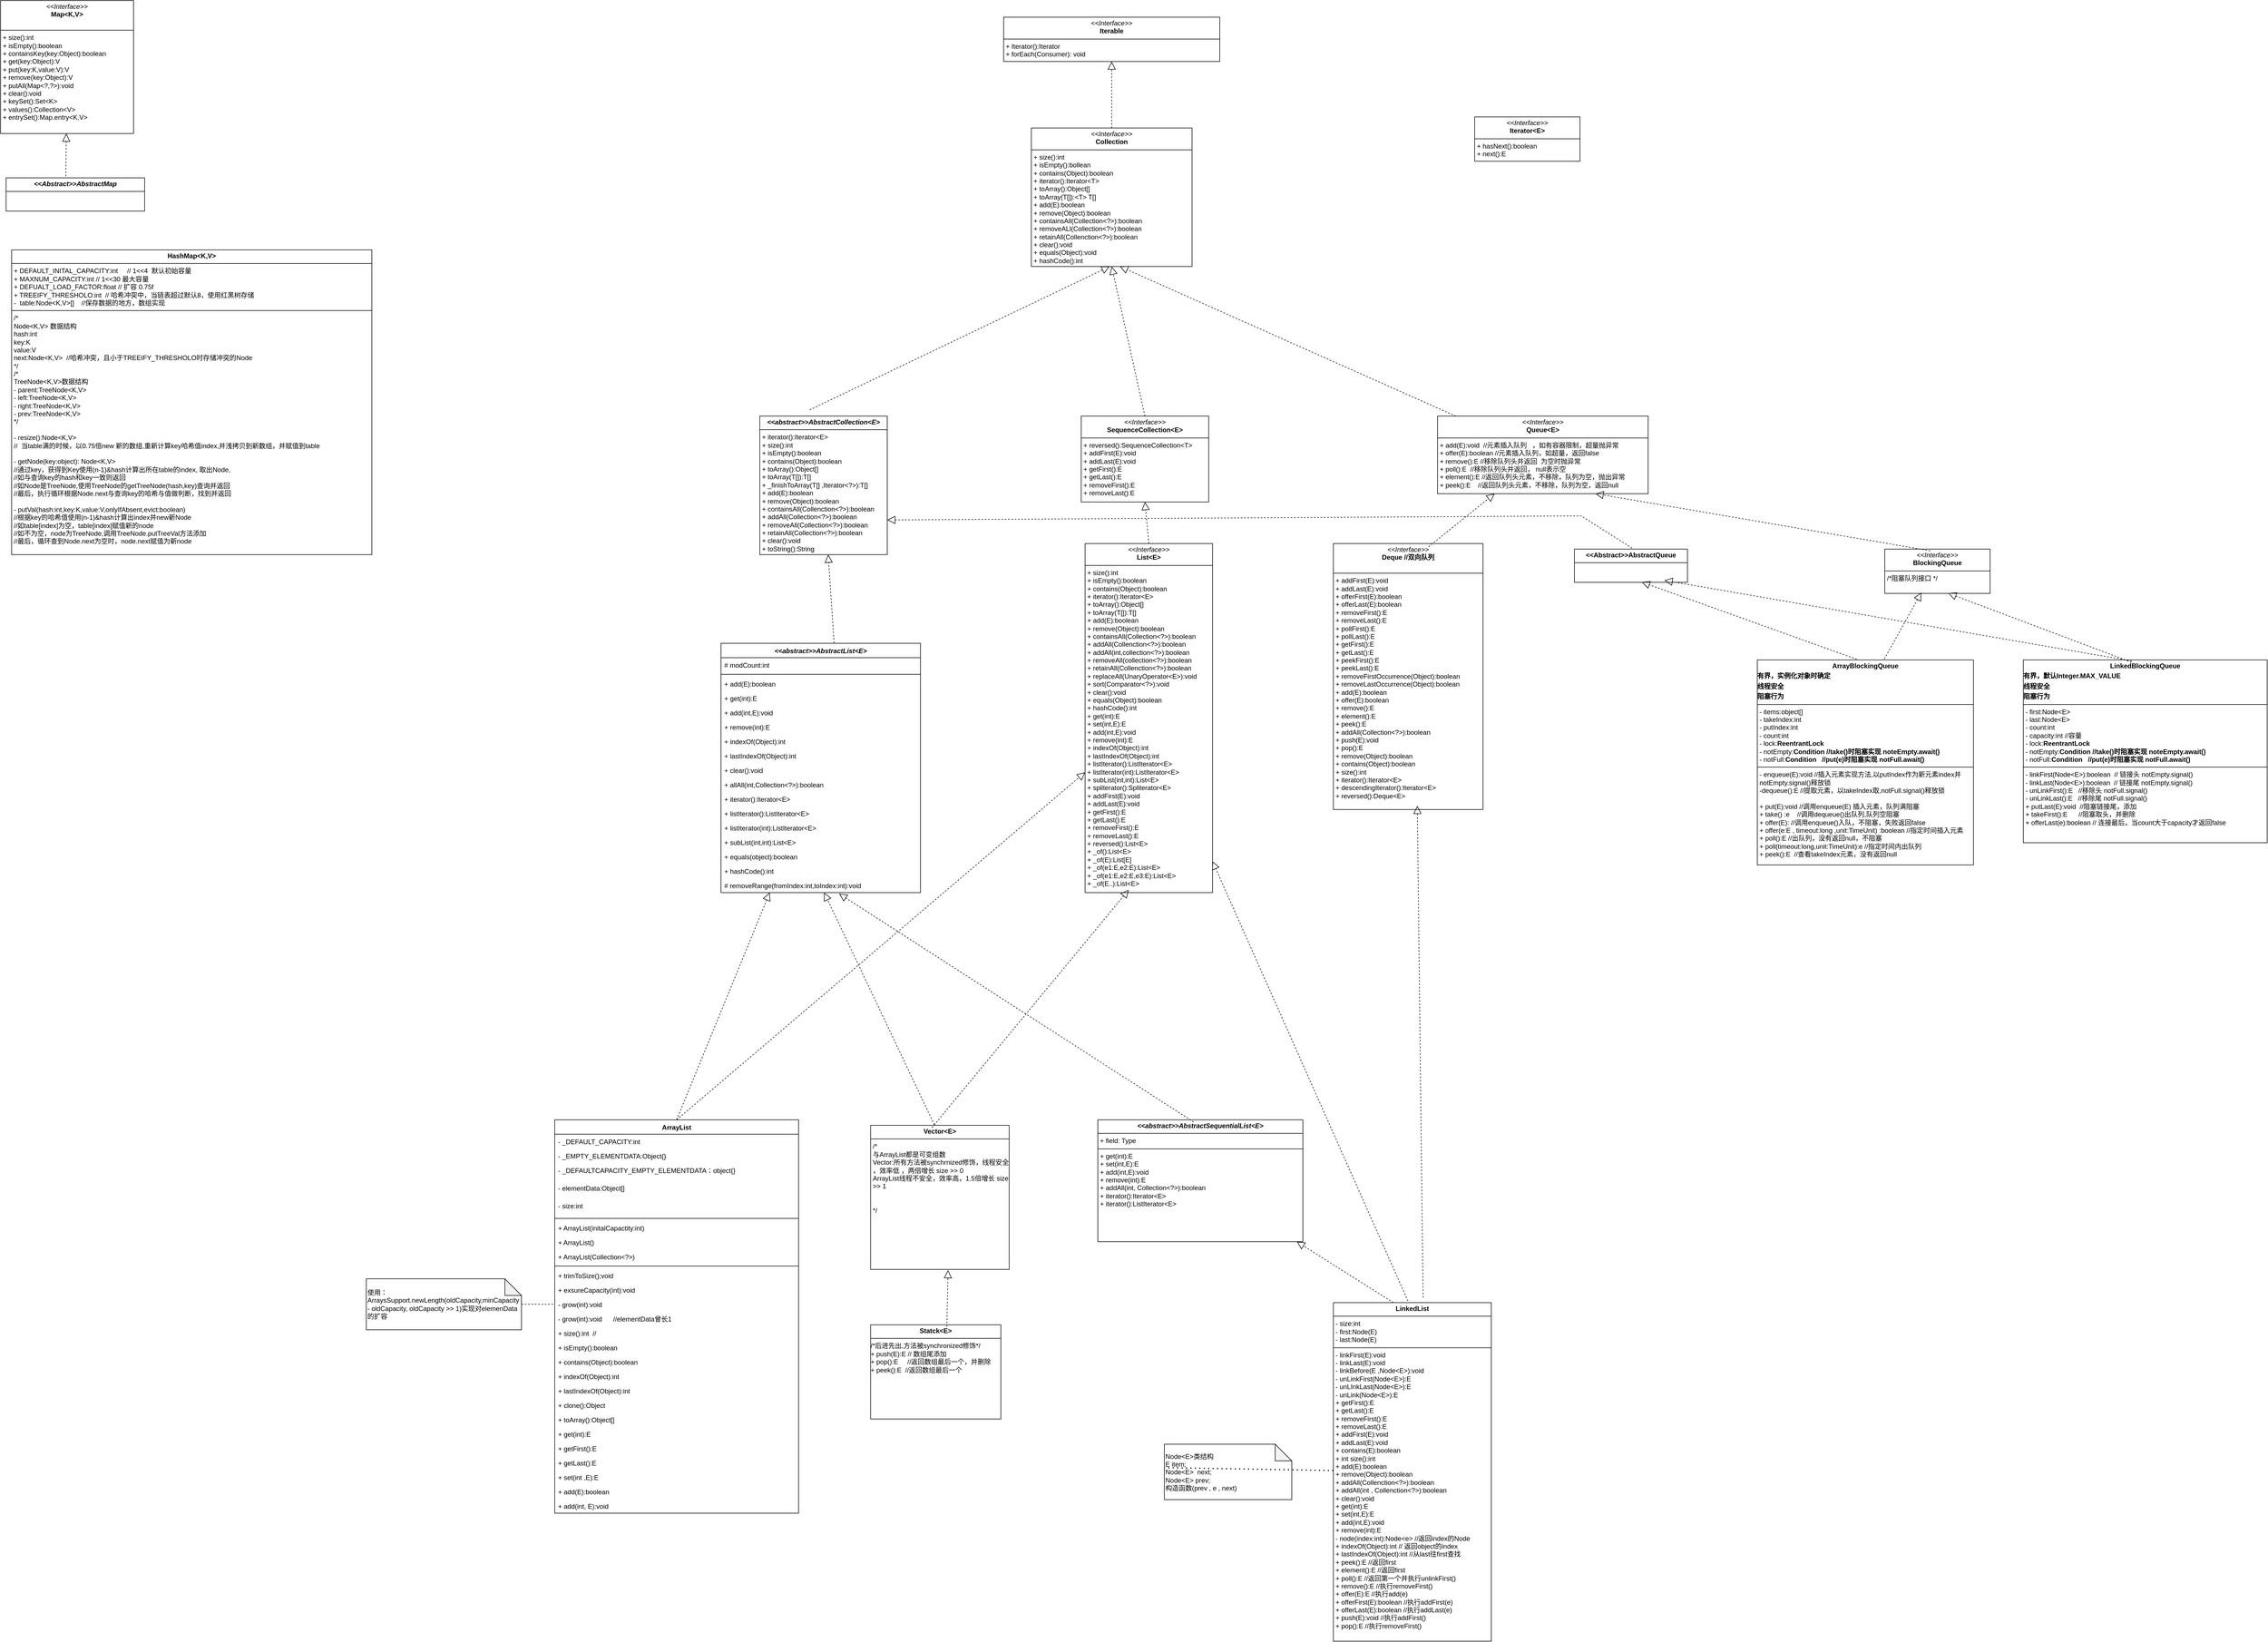 <mxfile version="24.7.17">
  <diagram name="第 1 页" id="YbzWW5LpQO2l_ZJEJGdQ">
    <mxGraphModel dx="3399" dy="2067" grid="1" gridSize="10" guides="1" tooltips="1" connect="1" arrows="1" fold="1" page="1" pageScale="1" pageWidth="827" pageHeight="1169" math="0" shadow="0">
      <root>
        <mxCell id="0" />
        <mxCell id="1" parent="0" />
        <mxCell id="81L4wlxiSWu801nx8BuZ-2" value="&lt;p style=&quot;margin:0px;margin-top:4px;text-align:center;&quot;&gt;&lt;i&gt;&amp;lt;&amp;lt;Interface&amp;gt;&amp;gt;&lt;/i&gt;&lt;br&gt;&lt;b&gt;Iterable&lt;/b&gt;&lt;/p&gt;&lt;hr size=&quot;1&quot; style=&quot;border-style:solid;&quot;&gt;&lt;p style=&quot;margin:0px;margin-left:4px;&quot;&gt;+ Iterator():Iterator&lt;br&gt;+ forEach(Consumer): void&lt;/p&gt;" style="verticalAlign=top;align=left;overflow=fill;html=1;whiteSpace=wrap;strokeColor=default;fontFamily=Helvetica;fontSize=12;fontColor=default;fillColor=default;" parent="1" vertex="1">
          <mxGeometry x="-560" y="-530" width="390" height="80" as="geometry" />
        </mxCell>
        <mxCell id="81L4wlxiSWu801nx8BuZ-3" value="&lt;p style=&quot;margin:0px;margin-top:4px;text-align:center;&quot;&gt;&lt;i&gt;&amp;lt;&amp;lt;Interface&amp;gt;&amp;gt;&lt;/i&gt;&lt;br&gt;&lt;b&gt;Iterator&amp;lt;E&amp;gt;&lt;/b&gt;&lt;/p&gt;&lt;hr size=&quot;1&quot; style=&quot;border-style:solid;&quot;&gt;&lt;p style=&quot;margin:0px;margin-left:4px;&quot;&gt;+ hasNext():boolean&lt;br&gt;+ next():E&lt;/p&gt;" style="verticalAlign=top;align=left;overflow=fill;html=1;whiteSpace=wrap;strokeColor=default;fontFamily=Helvetica;fontSize=12;fontColor=default;fillColor=default;" parent="1" vertex="1">
          <mxGeometry x="290" y="-350" width="190" height="80" as="geometry" />
        </mxCell>
        <mxCell id="81L4wlxiSWu801nx8BuZ-4" value="&lt;p style=&quot;margin:0px;margin-top:4px;text-align:center;&quot;&gt;&lt;i&gt;&amp;lt;&amp;lt;Interface&amp;gt;&amp;gt;&lt;/i&gt;&lt;br&gt;&lt;b&gt;Collection&lt;/b&gt;&lt;/p&gt;&lt;hr size=&quot;1&quot; style=&quot;border-style:solid;&quot;&gt;&lt;p style=&quot;margin:0px;margin-left:4px;&quot;&gt;+ size():int&lt;br&gt;+ isEmpty():bollean&lt;/p&gt;&lt;p style=&quot;margin:0px;margin-left:4px;&quot;&gt;+ contains(Object):boolean&lt;/p&gt;&lt;p style=&quot;margin:0px;margin-left:4px;&quot;&gt;+ iterator():Iterator&amp;lt;T&amp;gt;&lt;/p&gt;&lt;p style=&quot;margin:0px;margin-left:4px;&quot;&gt;+ toArray():Object[]&lt;/p&gt;&lt;p style=&quot;margin:0px;margin-left:4px;&quot;&gt;+ toArray(T[]):&amp;lt;T&amp;gt; T[]&lt;/p&gt;&lt;p style=&quot;margin:0px;margin-left:4px;&quot;&gt;+ add(E):boolean&lt;/p&gt;&lt;p style=&quot;margin:0px;margin-left:4px;&quot;&gt;+ remove(Object):boolean&lt;/p&gt;&lt;p style=&quot;margin:0px;margin-left:4px;&quot;&gt;+ containsAll(Collection&amp;lt;?&amp;gt;):boolean&lt;/p&gt;&lt;p style=&quot;margin:0px;margin-left:4px;&quot;&gt;+ removeALl(Collection&amp;lt;?&amp;gt;):boolean&lt;/p&gt;&lt;p style=&quot;margin:0px;margin-left:4px;&quot;&gt;+ retainAll(Collenction&amp;lt;?&amp;gt;):boolean&lt;/p&gt;&lt;p style=&quot;margin:0px;margin-left:4px;&quot;&gt;+ clear():void&lt;/p&gt;&lt;p style=&quot;margin:0px;margin-left:4px;&quot;&gt;+ equals(Object):void&lt;/p&gt;&lt;p style=&quot;margin:0px;margin-left:4px;&quot;&gt;+ hashCode():int&lt;/p&gt;&lt;p style=&quot;margin:0px;margin-left:4px;&quot;&gt;&lt;br&gt;&lt;/p&gt;" style="verticalAlign=top;align=left;overflow=fill;html=1;whiteSpace=wrap;strokeColor=default;fontFamily=Helvetica;fontSize=12;fontColor=default;fillColor=default;" parent="1" vertex="1">
          <mxGeometry x="-510" y="-330" width="290" height="250" as="geometry" />
        </mxCell>
        <mxCell id="81L4wlxiSWu801nx8BuZ-5" value="" style="endArrow=block;dashed=1;endFill=0;endSize=12;html=1;rounded=0;fontFamily=Helvetica;fontSize=12;fontColor=default;entryX=0.5;entryY=1;entryDx=0;entryDy=0;" parent="1" source="81L4wlxiSWu801nx8BuZ-4" target="81L4wlxiSWu801nx8BuZ-2" edge="1">
          <mxGeometry width="160" relative="1" as="geometry">
            <mxPoint x="450" y="510" as="sourcePoint" />
            <mxPoint x="610" y="510" as="targetPoint" />
          </mxGeometry>
        </mxCell>
        <mxCell id="81L4wlxiSWu801nx8BuZ-7" value="&lt;p style=&quot;margin:0px;margin-top:4px;text-align:center;&quot;&gt;&lt;i&gt;&amp;lt;&amp;lt;Interface&amp;gt;&amp;gt;&lt;/i&gt;&lt;br&gt;&lt;b&gt;SequenceCollection&amp;lt;E&amp;gt;&lt;/b&gt;&lt;/p&gt;&lt;hr size=&quot;1&quot; style=&quot;border-style:solid;&quot;&gt;&lt;p style=&quot;margin:0px;margin-left:4px;&quot;&gt;+ reversed():SequenceCollection&amp;lt;T&amp;gt;&lt;br&gt;+ addFirst(E):void&lt;/p&gt;&lt;p style=&quot;margin:0px;margin-left:4px;&quot;&gt;+ addLast(E):void&lt;/p&gt;&lt;p style=&quot;margin:0px;margin-left:4px;&quot;&gt;+ getFirst():E&lt;/p&gt;&lt;p style=&quot;margin:0px;margin-left:4px;&quot;&gt;+ getLast():E&lt;/p&gt;&lt;p style=&quot;margin:0px;margin-left:4px;&quot;&gt;+ removeFirst():E&lt;/p&gt;&lt;p style=&quot;margin:0px;margin-left:4px;&quot;&gt;+ removeLast():E&lt;/p&gt;&lt;p style=&quot;margin:0px;margin-left:4px;&quot;&gt;&lt;br&gt;&lt;/p&gt;&lt;p style=&quot;margin:0px;margin-left:4px;&quot;&gt;&lt;br&gt;&lt;/p&gt;" style="verticalAlign=top;align=left;overflow=fill;html=1;whiteSpace=wrap;strokeColor=default;fontFamily=Helvetica;fontSize=12;fontColor=default;fillColor=default;" parent="1" vertex="1">
          <mxGeometry x="-420" y="190" width="230" height="155" as="geometry" />
        </mxCell>
        <mxCell id="81L4wlxiSWu801nx8BuZ-8" value="" style="endArrow=block;dashed=1;endFill=0;endSize=12;html=1;rounded=0;fontFamily=Helvetica;fontSize=12;fontColor=default;exitX=0.5;exitY=0;exitDx=0;exitDy=0;entryX=0.5;entryY=1;entryDx=0;entryDy=0;" parent="1" source="81L4wlxiSWu801nx8BuZ-7" target="81L4wlxiSWu801nx8BuZ-4" edge="1">
          <mxGeometry width="160" relative="1" as="geometry">
            <mxPoint x="342.01" y="524" as="sourcePoint" />
            <mxPoint x="327.98" y="450" as="targetPoint" />
          </mxGeometry>
        </mxCell>
        <mxCell id="81L4wlxiSWu801nx8BuZ-9" value="&lt;p style=&quot;margin:0px;margin-top:4px;text-align:center;&quot;&gt;&lt;i&gt;&amp;lt;&amp;lt;Interface&amp;gt;&amp;gt;&lt;/i&gt;&lt;br&gt;&lt;b&gt;List&amp;lt;E&amp;gt;&lt;/b&gt;&lt;/p&gt;&lt;hr size=&quot;1&quot; style=&quot;border-style:solid;&quot;&gt;&lt;p style=&quot;margin:0px;margin-left:4px;&quot;&gt;+ size():int&lt;/p&gt;&lt;p style=&quot;margin:0px;margin-left:4px;&quot;&gt;+ isEmpty():boolean&lt;/p&gt;&lt;p style=&quot;margin:0px;margin-left:4px;&quot;&gt;+ contains(Object):boolean&lt;/p&gt;&lt;p style=&quot;margin:0px;margin-left:4px;&quot;&gt;+ iterator():Iterator&amp;lt;E&amp;gt;&lt;/p&gt;&lt;p style=&quot;margin:0px;margin-left:4px;&quot;&gt;+ toArray():Object[]&lt;/p&gt;&lt;p style=&quot;margin:0px;margin-left:4px;&quot;&gt;+ toArray(T[]):T[]&lt;/p&gt;&lt;p style=&quot;margin:0px;margin-left:4px;&quot;&gt;+ add(E):boolean&lt;/p&gt;&lt;p style=&quot;margin:0px;margin-left:4px;&quot;&gt;+ remove(Object):boolean&lt;/p&gt;&lt;p style=&quot;margin:0px;margin-left:4px;&quot;&gt;+ containsAll(Collection&amp;lt;?&amp;gt;):boolean&lt;/p&gt;&lt;p style=&quot;margin:0px;margin-left:4px;&quot;&gt;+ addAll(Collenction&amp;lt;?&amp;gt;):boolean&lt;/p&gt;&lt;p style=&quot;margin:0px;margin-left:4px;&quot;&gt;+ addAll(int,collection&amp;lt;?&amp;gt;):boolean&lt;/p&gt;&lt;p style=&quot;margin:0px;margin-left:4px;&quot;&gt;+ removeAll(collection&amp;lt;?&amp;gt;):boolean&lt;/p&gt;&lt;p style=&quot;margin:0px;margin-left:4px;&quot;&gt;+ retainAll(Collenction&amp;lt;?&amp;gt;):boolean&lt;/p&gt;&lt;p style=&quot;margin:0px;margin-left:4px;&quot;&gt;+ replaceAll(UnaryOperator&amp;lt;E&amp;gt;):void&lt;/p&gt;&lt;p style=&quot;margin:0px;margin-left:4px;&quot;&gt;+ sort(Comparator&amp;lt;?&amp;gt;):void&lt;/p&gt;&lt;p style=&quot;margin:0px;margin-left:4px;&quot;&gt;+ clear():void&lt;/p&gt;&lt;p style=&quot;margin:0px;margin-left:4px;&quot;&gt;+ equals(Object):boolean&lt;/p&gt;&lt;p style=&quot;margin:0px;margin-left:4px;&quot;&gt;+ hashCode():int&lt;/p&gt;&lt;p style=&quot;margin:0px;margin-left:4px;&quot;&gt;+ get(int):E&lt;/p&gt;&lt;p style=&quot;margin:0px;margin-left:4px;&quot;&gt;+ set(int,E):E&lt;/p&gt;&lt;p style=&quot;margin:0px;margin-left:4px;&quot;&gt;+ add(int,E):void&lt;/p&gt;&lt;p style=&quot;margin:0px;margin-left:4px;&quot;&gt;+ remove(int):E&lt;/p&gt;&lt;p style=&quot;margin:0px;margin-left:4px;&quot;&gt;+ indexOf(Object):int&lt;/p&gt;&lt;p style=&quot;margin:0px;margin-left:4px;&quot;&gt;+ lastIndexOf(Object):int&lt;/p&gt;&lt;p style=&quot;margin:0px;margin-left:4px;&quot;&gt;+ listIterator():ListIterator&amp;lt;E&amp;gt;&lt;/p&gt;&lt;p style=&quot;margin:0px;margin-left:4px;&quot;&gt;+ listIterator(int):ListIterator&amp;lt;E&amp;gt;&lt;/p&gt;&lt;p style=&quot;margin:0px;margin-left:4px;&quot;&gt;+ subList(int,int):List&amp;lt;E&amp;gt;&lt;/p&gt;&lt;p style=&quot;margin:0px;margin-left:4px;&quot;&gt;+ spliterator():Spliterator&amp;lt;E&amp;gt;&lt;/p&gt;&lt;p style=&quot;margin:0px;margin-left:4px;&quot;&gt;+ addFirst(E):void&lt;/p&gt;&lt;p style=&quot;margin:0px;margin-left:4px;&quot;&gt;+ addLast(E):void&lt;/p&gt;&lt;p style=&quot;margin:0px;margin-left:4px;&quot;&gt;+ getFirst():E&lt;/p&gt;&lt;p style=&quot;margin:0px;margin-left:4px;&quot;&gt;+ getLast():E&lt;/p&gt;&lt;p style=&quot;margin:0px;margin-left:4px;&quot;&gt;+ removeFirst():E&lt;/p&gt;&lt;p style=&quot;margin:0px;margin-left:4px;&quot;&gt;+ removeLast():E&lt;/p&gt;&lt;p style=&quot;margin:0px;margin-left:4px;&quot;&gt;+ reversed():List&amp;lt;E&amp;gt;&lt;/p&gt;&lt;p style=&quot;margin:0px;margin-left:4px;&quot;&gt;+ _of():List&amp;lt;E&amp;gt;&lt;/p&gt;&lt;p style=&quot;margin:0px;margin-left:4px;&quot;&gt;+ _of(E):List[E]&lt;/p&gt;&lt;p style=&quot;margin:0px;margin-left:4px;&quot;&gt;+ _of(e1:E,e2:E):List&amp;lt;E&amp;gt;&lt;/p&gt;&lt;p style=&quot;margin:0px;margin-left:4px;&quot;&gt;+ _of(e1:E,e2:E,e3:E):List&amp;lt;E&amp;gt;&lt;/p&gt;&lt;p style=&quot;margin:0px;margin-left:4px;&quot;&gt;+ _of(E..):List&amp;lt;E&amp;gt;&lt;/p&gt;" style="verticalAlign=top;align=left;overflow=fill;html=1;whiteSpace=wrap;strokeColor=default;fontFamily=Helvetica;fontSize=12;fontColor=default;fillColor=default;" parent="1" vertex="1">
          <mxGeometry x="-413" y="420" width="230" height="630" as="geometry" />
        </mxCell>
        <mxCell id="81L4wlxiSWu801nx8BuZ-10" value="" style="endArrow=block;dashed=1;endFill=0;endSize=12;html=1;rounded=0;fontFamily=Helvetica;fontSize=12;fontColor=default;exitX=0.5;exitY=0;exitDx=0;exitDy=0;entryX=0.5;entryY=1;entryDx=0;entryDy=0;" parent="1" source="81L4wlxiSWu801nx8BuZ-9" target="81L4wlxiSWu801nx8BuZ-7" edge="1">
          <mxGeometry width="160" relative="1" as="geometry">
            <mxPoint x="450" y="430" as="sourcePoint" />
            <mxPoint x="610" y="430" as="targetPoint" />
          </mxGeometry>
        </mxCell>
        <mxCell id="81L4wlxiSWu801nx8BuZ-11" value="&lt;p style=&quot;margin:0px;margin-top:4px;text-align:center;&quot;&gt;&lt;i&gt;&lt;b style=&quot;background-color: initial;&quot;&gt;&amp;lt;&amp;lt;abstract&amp;gt;&amp;gt;&lt;/b&gt;&lt;b&gt;AbstractCollection&amp;lt;E&amp;gt;&lt;/b&gt;&lt;/i&gt;&lt;/p&gt;&lt;hr size=&quot;1&quot; style=&quot;border-style:solid;&quot;&gt;&lt;p style=&quot;margin:0px;margin-left:4px;&quot;&gt;&lt;span style=&quot;background-color: initial;&quot;&gt;+ iterator():Iterator&amp;lt;E&amp;gt;&lt;/span&gt;&lt;/p&gt;&lt;p style=&quot;margin:0px;margin-left:4px;&quot;&gt;&lt;span style=&quot;background-color: initial;&quot;&gt;+ size():int&lt;/span&gt;&lt;/p&gt;&lt;p style=&quot;margin:0px;margin-left:4px;&quot;&gt;&lt;span style=&quot;background-color: initial;&quot;&gt;+ isEmpty():boolean&lt;/span&gt;&lt;/p&gt;&lt;p style=&quot;margin:0px;margin-left:4px;&quot;&gt;&lt;span style=&quot;background-color: initial;&quot;&gt;+ contains(Object):boolean&lt;/span&gt;&lt;/p&gt;&lt;p style=&quot;margin:0px;margin-left:4px;&quot;&gt;&lt;span style=&quot;background-color: initial;&quot;&gt;+ toArray():Object[]&lt;/span&gt;&lt;/p&gt;&lt;p style=&quot;margin:0px;margin-left:4px;&quot;&gt;&lt;span style=&quot;background-color: initial;&quot;&gt;+ toArray(T[]):T[]&lt;/span&gt;&lt;/p&gt;&lt;p style=&quot;margin:0px;margin-left:4px;&quot;&gt;&lt;span style=&quot;background-color: initial;&quot;&gt;+ _finishToArray(T[] ,Iterator&amp;lt;?&amp;gt;):T[]&lt;/span&gt;&lt;/p&gt;&lt;p style=&quot;margin:0px;margin-left:4px;&quot;&gt;&lt;span style=&quot;background-color: initial;&quot;&gt;+ add(E):boolean&lt;/span&gt;&lt;/p&gt;&lt;p style=&quot;margin:0px;margin-left:4px;&quot;&gt;&lt;span style=&quot;background-color: initial;&quot;&gt;+ remove(Object):boolean&lt;/span&gt;&lt;/p&gt;&lt;p style=&quot;margin:0px;margin-left:4px;&quot;&gt;&lt;span style=&quot;background-color: initial;&quot;&gt;+ containsAll(Collenction&amp;lt;?&amp;gt;):boolean&lt;/span&gt;&lt;/p&gt;&lt;p style=&quot;margin:0px;margin-left:4px;&quot;&gt;&lt;span style=&quot;background-color: initial;&quot;&gt;+ addAll(Collection&amp;lt;?&amp;gt;):boolean&lt;/span&gt;&lt;/p&gt;&lt;p style=&quot;margin:0px;margin-left:4px;&quot;&gt;&lt;span style=&quot;background-color: initial;&quot;&gt;+ removeAll(Collection&amp;lt;?&amp;gt;):boolean&lt;/span&gt;&lt;/p&gt;&lt;p style=&quot;margin:0px;margin-left:4px;&quot;&gt;&lt;span style=&quot;background-color: initial;&quot;&gt;+ retainAll(Collection&amp;lt;?&amp;gt;):boolean&lt;/span&gt;&lt;/p&gt;&lt;p style=&quot;margin:0px;margin-left:4px;&quot;&gt;&lt;span style=&quot;background-color: initial;&quot;&gt;+ clear():void&lt;/span&gt;&lt;/p&gt;&lt;p style=&quot;margin:0px;margin-left:4px;&quot;&gt;&lt;span style=&quot;background-color: initial;&quot;&gt;+ toString():String&lt;/span&gt;&lt;/p&gt;&lt;p style=&quot;margin:0px;margin-left:4px;&quot;&gt;&lt;span style=&quot;background-color: initial;&quot;&gt;&lt;br&gt;&lt;/span&gt;&lt;/p&gt;" style="verticalAlign=top;align=left;overflow=fill;html=1;whiteSpace=wrap;strokeColor=default;fontFamily=Helvetica;fontSize=12;fontColor=default;fillColor=default;" parent="1" vertex="1">
          <mxGeometry x="-1000" y="190" width="230" height="250" as="geometry" />
        </mxCell>
        <mxCell id="81L4wlxiSWu801nx8BuZ-12" value="" style="endArrow=block;dashed=1;endFill=0;endSize=12;html=1;rounded=0;fontFamily=Helvetica;fontSize=12;fontColor=default;exitX=0.443;exitY=-0.032;exitDx=0;exitDy=0;exitPerimeter=0;entryX=0.528;entryY=1.013;entryDx=0;entryDy=0;entryPerimeter=0;" parent="1" edge="1">
          <mxGeometry width="160" relative="1" as="geometry">
            <mxPoint x="-910.0" y="178.75" as="sourcePoint" />
            <mxPoint x="-368.77" y="-80" as="targetPoint" />
          </mxGeometry>
        </mxCell>
        <mxCell id="81L4wlxiSWu801nx8BuZ-13" value="" style="endArrow=block;dashed=1;endFill=0;endSize=12;html=1;rounded=0;fontFamily=Helvetica;fontSize=12;fontColor=default;exitX=0.567;exitY=-0.001;exitDx=0;exitDy=0;exitPerimeter=0;" parent="1" source="81L4wlxiSWu801nx8BuZ-50" target="81L4wlxiSWu801nx8BuZ-11" edge="1">
          <mxGeometry width="160" relative="1" as="geometry">
            <mxPoint x="-2.274e-13" y="740" as="sourcePoint" />
            <mxPoint x="34.07" y="659.5" as="targetPoint" />
          </mxGeometry>
        </mxCell>
        <mxCell id="81L4wlxiSWu801nx8BuZ-18" value="ArrayList" style="swimlane;fontStyle=1;align=center;verticalAlign=top;childLayout=stackLayout;horizontal=1;startSize=26;horizontalStack=0;resizeParent=1;resizeParentMax=0;resizeLast=0;collapsible=1;marginBottom=0;whiteSpace=wrap;html=1;strokeColor=default;fontFamily=Helvetica;fontSize=12;fontColor=default;fillColor=default;" parent="1" vertex="1">
          <mxGeometry x="-1370" y="1460" width="440" height="710" as="geometry">
            <mxRectangle x="-360" y="1083" width="100" height="30" as="alternateBounds" />
          </mxGeometry>
        </mxCell>
        <mxCell id="81L4wlxiSWu801nx8BuZ-22" value="- _DEFAULT_CAPACITY:int&lt;div&gt;&lt;br&gt;&lt;/div&gt;" style="text;strokeColor=none;fillColor=none;align=left;verticalAlign=top;spacingLeft=4;spacingRight=4;overflow=hidden;rotatable=0;points=[[0,0.5],[1,0.5]];portConstraint=eastwest;whiteSpace=wrap;html=1;fontFamily=Helvetica;fontSize=12;fontColor=default;" parent="81L4wlxiSWu801nx8BuZ-18" vertex="1">
          <mxGeometry y="26" width="440" height="26" as="geometry" />
        </mxCell>
        <object label="&lt;div&gt;- _EMPTY_ELEMENTDATA:Object{}&lt;/div&gt;" em="12" id="81L4wlxiSWu801nx8BuZ-23">
          <mxCell style="text;strokeColor=none;fillColor=none;align=left;verticalAlign=top;spacingLeft=4;spacingRight=4;overflow=hidden;rotatable=0;points=[[0,0.5],[1,0.5]];portConstraint=eastwest;whiteSpace=wrap;html=1;fontFamily=Helvetica;fontSize=12;fontColor=default;" parent="81L4wlxiSWu801nx8BuZ-18" vertex="1">
            <mxGeometry y="52" width="440" height="26" as="geometry" />
          </mxCell>
        </object>
        <object label="&lt;div&gt;- _DEFAULTCAPACITY_EMPTY_ELEMENTDATA：object{}&lt;/div&gt;" em="12" id="81L4wlxiSWu801nx8BuZ-25">
          <mxCell style="text;strokeColor=none;fillColor=none;align=left;verticalAlign=top;spacingLeft=4;spacingRight=4;overflow=hidden;rotatable=0;points=[[0,0.5],[1,0.5]];portConstraint=eastwest;whiteSpace=wrap;html=1;fontFamily=Helvetica;fontSize=12;fontColor=default;" parent="81L4wlxiSWu801nx8BuZ-18" vertex="1">
            <mxGeometry y="78" width="440" height="32" as="geometry" />
          </mxCell>
        </object>
        <object label="- elementData:Object[]" em="12" id="81L4wlxiSWu801nx8BuZ-24">
          <mxCell style="text;strokeColor=none;fillColor=none;align=left;verticalAlign=top;spacingLeft=4;spacingRight=4;overflow=hidden;rotatable=0;points=[[0,0.5],[1,0.5]];portConstraint=eastwest;whiteSpace=wrap;html=1;fontFamily=Helvetica;fontSize=12;fontColor=default;" parent="81L4wlxiSWu801nx8BuZ-18" vertex="1">
            <mxGeometry y="110" width="440" height="32" as="geometry" />
          </mxCell>
        </object>
        <object label="- size:int" em="12" id="81L4wlxiSWu801nx8BuZ-19">
          <mxCell style="text;strokeColor=none;fillColor=none;align=left;verticalAlign=top;spacingLeft=4;spacingRight=4;overflow=hidden;rotatable=0;points=[[0,0.5],[1,0.5]];portConstraint=eastwest;whiteSpace=wrap;html=1;fontFamily=Helvetica;fontSize=12;fontColor=default;" parent="81L4wlxiSWu801nx8BuZ-18" vertex="1">
            <mxGeometry y="142" width="440" height="32" as="geometry" />
          </mxCell>
        </object>
        <mxCell id="81L4wlxiSWu801nx8BuZ-39" value="" style="line;strokeWidth=1;fillColor=none;align=left;verticalAlign=middle;spacingTop=-1;spacingLeft=3;spacingRight=3;rotatable=0;labelPosition=right;points=[];portConstraint=eastwest;strokeColor=inherit;fontFamily=Helvetica;fontSize=12;fontColor=default;" parent="81L4wlxiSWu801nx8BuZ-18" vertex="1">
          <mxGeometry y="174" width="440" height="8" as="geometry" />
        </mxCell>
        <mxCell id="81L4wlxiSWu801nx8BuZ-29" value="+ ArrayList(initalCapactity:int)" style="text;strokeColor=none;fillColor=none;align=left;verticalAlign=top;spacingLeft=4;spacingRight=4;overflow=hidden;rotatable=0;points=[[0,0.5],[1,0.5]];portConstraint=eastwest;whiteSpace=wrap;html=1;fontFamily=Helvetica;fontSize=12;fontColor=default;" parent="81L4wlxiSWu801nx8BuZ-18" vertex="1">
          <mxGeometry y="182" width="440" height="26" as="geometry" />
        </mxCell>
        <mxCell id="81L4wlxiSWu801nx8BuZ-30" value="+ ArrayList()&lt;div&gt;&lt;br&gt;&lt;/div&gt;" style="text;strokeColor=none;fillColor=none;align=left;verticalAlign=top;spacingLeft=4;spacingRight=4;overflow=hidden;rotatable=0;points=[[0,0.5],[1,0.5]];portConstraint=eastwest;whiteSpace=wrap;html=1;fontFamily=Helvetica;fontSize=12;fontColor=default;" parent="81L4wlxiSWu801nx8BuZ-18" vertex="1">
          <mxGeometry y="208" width="440" height="26" as="geometry" />
        </mxCell>
        <mxCell id="81L4wlxiSWu801nx8BuZ-36" value="+ ArrayList(Collection&amp;lt;?&amp;gt;)&lt;div&gt;&lt;br&gt;&lt;/div&gt;" style="text;strokeColor=none;fillColor=none;align=left;verticalAlign=top;spacingLeft=4;spacingRight=4;overflow=hidden;rotatable=0;points=[[0,0.5],[1,0.5]];portConstraint=eastwest;whiteSpace=wrap;html=1;fontFamily=Helvetica;fontSize=12;fontColor=default;" parent="81L4wlxiSWu801nx8BuZ-18" vertex="1">
          <mxGeometry y="234" width="440" height="26" as="geometry" />
        </mxCell>
        <mxCell id="81L4wlxiSWu801nx8BuZ-20" value="" style="line;strokeWidth=1;fillColor=none;align=left;verticalAlign=middle;spacingTop=-1;spacingLeft=3;spacingRight=3;rotatable=0;labelPosition=right;points=[];portConstraint=eastwest;strokeColor=inherit;fontFamily=Helvetica;fontSize=12;fontColor=default;" parent="81L4wlxiSWu801nx8BuZ-18" vertex="1">
          <mxGeometry y="260" width="440" height="8" as="geometry" />
        </mxCell>
        <mxCell id="81L4wlxiSWu801nx8BuZ-37" value="&lt;div&gt;+ trimToSize();void&lt;/div&gt;" style="text;strokeColor=none;fillColor=none;align=left;verticalAlign=top;spacingLeft=4;spacingRight=4;overflow=hidden;rotatable=0;points=[[0,0.5],[1,0.5]];portConstraint=eastwest;whiteSpace=wrap;html=1;fontFamily=Helvetica;fontSize=12;fontColor=default;" parent="81L4wlxiSWu801nx8BuZ-18" vertex="1">
          <mxGeometry y="268" width="440" height="26" as="geometry" />
        </mxCell>
        <mxCell id="81L4wlxiSWu801nx8BuZ-93" value="&lt;div&gt;+ exsureCapacity(int):void&lt;/div&gt;" style="text;strokeColor=none;fillColor=none;align=left;verticalAlign=top;spacingLeft=4;spacingRight=4;overflow=hidden;rotatable=0;points=[[0,0.5],[1,0.5]];portConstraint=eastwest;whiteSpace=wrap;html=1;fontFamily=Helvetica;fontSize=12;fontColor=default;" parent="81L4wlxiSWu801nx8BuZ-18" vertex="1">
          <mxGeometry y="294" width="440" height="26" as="geometry" />
        </mxCell>
        <mxCell id="81L4wlxiSWu801nx8BuZ-94" value="&lt;div&gt;- grow(int):void&lt;/div&gt;&lt;div&gt;&lt;br&gt;&lt;/div&gt;" style="text;strokeColor=none;fillColor=none;align=left;verticalAlign=top;spacingLeft=4;spacingRight=4;overflow=hidden;rotatable=0;points=[[0,0.5],[1,0.5]];portConstraint=eastwest;whiteSpace=wrap;html=1;fontFamily=Helvetica;fontSize=12;fontColor=default;" parent="81L4wlxiSWu801nx8BuZ-18" vertex="1">
          <mxGeometry y="320" width="440" height="26" as="geometry" />
        </mxCell>
        <mxCell id="81L4wlxiSWu801nx8BuZ-103" value="&lt;div&gt;- grow(int):void&amp;nbsp; &amp;nbsp; &amp;nbsp; //elementData曾长1&lt;/div&gt;&lt;div&gt;&lt;br&gt;&lt;/div&gt;" style="text;strokeColor=none;fillColor=none;align=left;verticalAlign=top;spacingLeft=4;spacingRight=4;overflow=hidden;rotatable=0;points=[[0,0.5],[1,0.5]];portConstraint=eastwest;whiteSpace=wrap;html=1;fontFamily=Helvetica;fontSize=12;fontColor=default;" parent="81L4wlxiSWu801nx8BuZ-18" vertex="1">
          <mxGeometry y="346" width="440" height="26" as="geometry" />
        </mxCell>
        <mxCell id="81L4wlxiSWu801nx8BuZ-104" value="&lt;div&gt;+ size():int&amp;nbsp; //&lt;/div&gt;" style="text;strokeColor=none;fillColor=none;align=left;verticalAlign=top;spacingLeft=4;spacingRight=4;overflow=hidden;rotatable=0;points=[[0,0.5],[1,0.5]];portConstraint=eastwest;whiteSpace=wrap;html=1;fontFamily=Helvetica;fontSize=12;fontColor=default;" parent="81L4wlxiSWu801nx8BuZ-18" vertex="1">
          <mxGeometry y="372" width="440" height="26" as="geometry" />
        </mxCell>
        <mxCell id="81L4wlxiSWu801nx8BuZ-106" value="+ isEmpty():boolean" style="text;strokeColor=none;fillColor=none;align=left;verticalAlign=top;spacingLeft=4;spacingRight=4;overflow=hidden;rotatable=0;points=[[0,0.5],[1,0.5]];portConstraint=eastwest;whiteSpace=wrap;html=1;fontFamily=Helvetica;fontSize=12;fontColor=default;" parent="81L4wlxiSWu801nx8BuZ-18" vertex="1">
          <mxGeometry y="398" width="440" height="26" as="geometry" />
        </mxCell>
        <mxCell id="81L4wlxiSWu801nx8BuZ-107" value="+ contains(Object):boolean" style="text;strokeColor=none;fillColor=none;align=left;verticalAlign=top;spacingLeft=4;spacingRight=4;overflow=hidden;rotatable=0;points=[[0,0.5],[1,0.5]];portConstraint=eastwest;whiteSpace=wrap;html=1;fontFamily=Helvetica;fontSize=12;fontColor=default;" parent="81L4wlxiSWu801nx8BuZ-18" vertex="1">
          <mxGeometry y="424" width="440" height="26" as="geometry" />
        </mxCell>
        <mxCell id="81L4wlxiSWu801nx8BuZ-108" value="+ indexOf(Object):int" style="text;strokeColor=none;fillColor=none;align=left;verticalAlign=top;spacingLeft=4;spacingRight=4;overflow=hidden;rotatable=0;points=[[0,0.5],[1,0.5]];portConstraint=eastwest;whiteSpace=wrap;html=1;fontFamily=Helvetica;fontSize=12;fontColor=default;" parent="81L4wlxiSWu801nx8BuZ-18" vertex="1">
          <mxGeometry y="450" width="440" height="26" as="geometry" />
        </mxCell>
        <mxCell id="81L4wlxiSWu801nx8BuZ-109" value="+ lastIndexOf(Object):int" style="text;strokeColor=none;fillColor=none;align=left;verticalAlign=top;spacingLeft=4;spacingRight=4;overflow=hidden;rotatable=0;points=[[0,0.5],[1,0.5]];portConstraint=eastwest;whiteSpace=wrap;html=1;fontFamily=Helvetica;fontSize=12;fontColor=default;" parent="81L4wlxiSWu801nx8BuZ-18" vertex="1">
          <mxGeometry y="476" width="440" height="26" as="geometry" />
        </mxCell>
        <mxCell id="81L4wlxiSWu801nx8BuZ-110" value="+ clone():Object" style="text;strokeColor=none;fillColor=none;align=left;verticalAlign=top;spacingLeft=4;spacingRight=4;overflow=hidden;rotatable=0;points=[[0,0.5],[1,0.5]];portConstraint=eastwest;whiteSpace=wrap;html=1;fontFamily=Helvetica;fontSize=12;fontColor=default;" parent="81L4wlxiSWu801nx8BuZ-18" vertex="1">
          <mxGeometry y="502" width="440" height="26" as="geometry" />
        </mxCell>
        <mxCell id="81L4wlxiSWu801nx8BuZ-111" value="+ toArray():Object[]" style="text;strokeColor=none;fillColor=none;align=left;verticalAlign=top;spacingLeft=4;spacingRight=4;overflow=hidden;rotatable=0;points=[[0,0.5],[1,0.5]];portConstraint=eastwest;whiteSpace=wrap;html=1;fontFamily=Helvetica;fontSize=12;fontColor=default;" parent="81L4wlxiSWu801nx8BuZ-18" vertex="1">
          <mxGeometry y="528" width="440" height="26" as="geometry" />
        </mxCell>
        <mxCell id="81L4wlxiSWu801nx8BuZ-112" value="+ get(int):E" style="text;strokeColor=none;fillColor=none;align=left;verticalAlign=top;spacingLeft=4;spacingRight=4;overflow=hidden;rotatable=0;points=[[0,0.5],[1,0.5]];portConstraint=eastwest;whiteSpace=wrap;html=1;fontFamily=Helvetica;fontSize=12;fontColor=default;" parent="81L4wlxiSWu801nx8BuZ-18" vertex="1">
          <mxGeometry y="554" width="440" height="26" as="geometry" />
        </mxCell>
        <mxCell id="81L4wlxiSWu801nx8BuZ-113" value="+ getFirst():E" style="text;strokeColor=none;fillColor=none;align=left;verticalAlign=top;spacingLeft=4;spacingRight=4;overflow=hidden;rotatable=0;points=[[0,0.5],[1,0.5]];portConstraint=eastwest;whiteSpace=wrap;html=1;fontFamily=Helvetica;fontSize=12;fontColor=default;" parent="81L4wlxiSWu801nx8BuZ-18" vertex="1">
          <mxGeometry y="580" width="440" height="26" as="geometry" />
        </mxCell>
        <mxCell id="81L4wlxiSWu801nx8BuZ-114" value="+ getLast():E" style="text;strokeColor=none;fillColor=none;align=left;verticalAlign=top;spacingLeft=4;spacingRight=4;overflow=hidden;rotatable=0;points=[[0,0.5],[1,0.5]];portConstraint=eastwest;whiteSpace=wrap;html=1;fontFamily=Helvetica;fontSize=12;fontColor=default;" parent="81L4wlxiSWu801nx8BuZ-18" vertex="1">
          <mxGeometry y="606" width="440" height="26" as="geometry" />
        </mxCell>
        <mxCell id="81L4wlxiSWu801nx8BuZ-115" value="+ set(int ,E):E" style="text;strokeColor=none;fillColor=none;align=left;verticalAlign=top;spacingLeft=4;spacingRight=4;overflow=hidden;rotatable=0;points=[[0,0.5],[1,0.5]];portConstraint=eastwest;whiteSpace=wrap;html=1;fontFamily=Helvetica;fontSize=12;fontColor=default;" parent="81L4wlxiSWu801nx8BuZ-18" vertex="1">
          <mxGeometry y="632" width="440" height="26" as="geometry" />
        </mxCell>
        <mxCell id="81L4wlxiSWu801nx8BuZ-116" value="+ add(E):boolean" style="text;strokeColor=none;fillColor=none;align=left;verticalAlign=top;spacingLeft=4;spacingRight=4;overflow=hidden;rotatable=0;points=[[0,0.5],[1,0.5]];portConstraint=eastwest;whiteSpace=wrap;html=1;fontFamily=Helvetica;fontSize=12;fontColor=default;" parent="81L4wlxiSWu801nx8BuZ-18" vertex="1">
          <mxGeometry y="658" width="440" height="26" as="geometry" />
        </mxCell>
        <mxCell id="81L4wlxiSWu801nx8BuZ-117" value="+ add(int, E):void" style="text;strokeColor=none;fillColor=none;align=left;verticalAlign=top;spacingLeft=4;spacingRight=4;overflow=hidden;rotatable=0;points=[[0,0.5],[1,0.5]];portConstraint=eastwest;whiteSpace=wrap;html=1;fontFamily=Helvetica;fontSize=12;fontColor=default;" parent="81L4wlxiSWu801nx8BuZ-18" vertex="1">
          <mxGeometry y="684" width="440" height="26" as="geometry" />
        </mxCell>
        <mxCell id="81L4wlxiSWu801nx8BuZ-50" value="&lt;b&gt;&lt;i&gt;&amp;lt;&amp;lt;abstract&amp;gt;&amp;gt;AbstractList&amp;lt;E&amp;gt;&lt;/i&gt;&lt;/b&gt;" style="swimlane;fontStyle=1;align=center;verticalAlign=top;childLayout=stackLayout;horizontal=1;startSize=26;horizontalStack=0;resizeParent=1;resizeParentMax=0;resizeLast=0;collapsible=1;marginBottom=0;whiteSpace=wrap;html=1;strokeColor=default;fontFamily=Helvetica;fontSize=12;fontColor=default;fillColor=default;" parent="1" vertex="1">
          <mxGeometry x="-1070" y="600" width="360" height="450" as="geometry" />
        </mxCell>
        <mxCell id="81L4wlxiSWu801nx8BuZ-51" value="# modCount:int" style="text;strokeColor=none;fillColor=none;align=left;verticalAlign=top;spacingLeft=4;spacingRight=4;overflow=hidden;rotatable=0;points=[[0,0.5],[1,0.5]];portConstraint=eastwest;whiteSpace=wrap;html=1;fontFamily=Helvetica;fontSize=12;fontColor=default;" parent="81L4wlxiSWu801nx8BuZ-50" vertex="1">
          <mxGeometry y="26" width="360" height="26" as="geometry" />
        </mxCell>
        <mxCell id="81L4wlxiSWu801nx8BuZ-52" value="" style="line;strokeWidth=1;fillColor=none;align=left;verticalAlign=middle;spacingTop=-1;spacingLeft=3;spacingRight=3;rotatable=0;labelPosition=right;points=[];portConstraint=eastwest;strokeColor=inherit;fontFamily=Helvetica;fontSize=12;fontColor=default;" parent="81L4wlxiSWu801nx8BuZ-50" vertex="1">
          <mxGeometry y="52" width="360" height="8" as="geometry" />
        </mxCell>
        <mxCell id="81L4wlxiSWu801nx8BuZ-55" value="+ add(E):boolean" style="text;strokeColor=none;fillColor=none;align=left;verticalAlign=top;spacingLeft=4;spacingRight=4;overflow=hidden;rotatable=0;points=[[0,0.5],[1,0.5]];portConstraint=eastwest;whiteSpace=wrap;html=1;fontFamily=Helvetica;fontSize=12;fontColor=default;" parent="81L4wlxiSWu801nx8BuZ-50" vertex="1">
          <mxGeometry y="60" width="360" height="26" as="geometry" />
        </mxCell>
        <mxCell id="81L4wlxiSWu801nx8BuZ-54" value="+ get(int):E" style="text;strokeColor=none;fillColor=none;align=left;verticalAlign=top;spacingLeft=4;spacingRight=4;overflow=hidden;rotatable=0;points=[[0,0.5],[1,0.5]];portConstraint=eastwest;whiteSpace=wrap;html=1;fontFamily=Helvetica;fontSize=12;fontColor=default;" parent="81L4wlxiSWu801nx8BuZ-50" vertex="1">
          <mxGeometry y="86" width="360" height="26" as="geometry" />
        </mxCell>
        <mxCell id="81L4wlxiSWu801nx8BuZ-56" value="+ add(int,E):void" style="text;strokeColor=none;fillColor=none;align=left;verticalAlign=top;spacingLeft=4;spacingRight=4;overflow=hidden;rotatable=0;points=[[0,0.5],[1,0.5]];portConstraint=eastwest;whiteSpace=wrap;html=1;fontFamily=Helvetica;fontSize=12;fontColor=default;" parent="81L4wlxiSWu801nx8BuZ-50" vertex="1">
          <mxGeometry y="112" width="360" height="26" as="geometry" />
        </mxCell>
        <mxCell id="81L4wlxiSWu801nx8BuZ-60" value="+ remove(int):E" style="text;strokeColor=none;fillColor=none;align=left;verticalAlign=top;spacingLeft=4;spacingRight=4;overflow=hidden;rotatable=0;points=[[0,0.5],[1,0.5]];portConstraint=eastwest;whiteSpace=wrap;html=1;fontFamily=Helvetica;fontSize=12;fontColor=default;" parent="81L4wlxiSWu801nx8BuZ-50" vertex="1">
          <mxGeometry y="138" width="360" height="26" as="geometry" />
        </mxCell>
        <mxCell id="81L4wlxiSWu801nx8BuZ-59" value="+ indexOf(Object):int" style="text;strokeColor=none;fillColor=none;align=left;verticalAlign=top;spacingLeft=4;spacingRight=4;overflow=hidden;rotatable=0;points=[[0,0.5],[1,0.5]];portConstraint=eastwest;whiteSpace=wrap;html=1;fontFamily=Helvetica;fontSize=12;fontColor=default;" parent="81L4wlxiSWu801nx8BuZ-50" vertex="1">
          <mxGeometry y="164" width="360" height="26" as="geometry" />
        </mxCell>
        <mxCell id="81L4wlxiSWu801nx8BuZ-58" value="+ lastIndexOf(Object):int" style="text;strokeColor=none;fillColor=none;align=left;verticalAlign=top;spacingLeft=4;spacingRight=4;overflow=hidden;rotatable=0;points=[[0,0.5],[1,0.5]];portConstraint=eastwest;whiteSpace=wrap;html=1;fontFamily=Helvetica;fontSize=12;fontColor=default;" parent="81L4wlxiSWu801nx8BuZ-50" vertex="1">
          <mxGeometry y="190" width="360" height="26" as="geometry" />
        </mxCell>
        <mxCell id="81L4wlxiSWu801nx8BuZ-61" value="+ clear():void" style="text;strokeColor=none;fillColor=none;align=left;verticalAlign=top;spacingLeft=4;spacingRight=4;overflow=hidden;rotatable=0;points=[[0,0.5],[1,0.5]];portConstraint=eastwest;whiteSpace=wrap;html=1;fontFamily=Helvetica;fontSize=12;fontColor=default;" parent="81L4wlxiSWu801nx8BuZ-50" vertex="1">
          <mxGeometry y="216" width="360" height="26" as="geometry" />
        </mxCell>
        <mxCell id="81L4wlxiSWu801nx8BuZ-62" value="+ allAll(int,Collection&amp;lt;?&amp;gt;):boolean" style="text;strokeColor=none;fillColor=none;align=left;verticalAlign=top;spacingLeft=4;spacingRight=4;overflow=hidden;rotatable=0;points=[[0,0.5],[1,0.5]];portConstraint=eastwest;whiteSpace=wrap;html=1;fontFamily=Helvetica;fontSize=12;fontColor=default;" parent="81L4wlxiSWu801nx8BuZ-50" vertex="1">
          <mxGeometry y="242" width="360" height="26" as="geometry" />
        </mxCell>
        <mxCell id="81L4wlxiSWu801nx8BuZ-63" value="+ iterator():Iterator&amp;lt;E&amp;gt;" style="text;strokeColor=none;fillColor=none;align=left;verticalAlign=top;spacingLeft=4;spacingRight=4;overflow=hidden;rotatable=0;points=[[0,0.5],[1,0.5]];portConstraint=eastwest;whiteSpace=wrap;html=1;fontFamily=Helvetica;fontSize=12;fontColor=default;" parent="81L4wlxiSWu801nx8BuZ-50" vertex="1">
          <mxGeometry y="268" width="360" height="26" as="geometry" />
        </mxCell>
        <mxCell id="81L4wlxiSWu801nx8BuZ-64" value="+ listIterator():ListIterator&amp;lt;E&amp;gt;" style="text;strokeColor=none;fillColor=none;align=left;verticalAlign=top;spacingLeft=4;spacingRight=4;overflow=hidden;rotatable=0;points=[[0,0.5],[1,0.5]];portConstraint=eastwest;whiteSpace=wrap;html=1;fontFamily=Helvetica;fontSize=12;fontColor=default;" parent="81L4wlxiSWu801nx8BuZ-50" vertex="1">
          <mxGeometry y="294" width="360" height="26" as="geometry" />
        </mxCell>
        <mxCell id="81L4wlxiSWu801nx8BuZ-65" value="+ listIterator(int):ListIterator&amp;lt;E&amp;gt;" style="text;strokeColor=none;fillColor=none;align=left;verticalAlign=top;spacingLeft=4;spacingRight=4;overflow=hidden;rotatable=0;points=[[0,0.5],[1,0.5]];portConstraint=eastwest;whiteSpace=wrap;html=1;fontFamily=Helvetica;fontSize=12;fontColor=default;" parent="81L4wlxiSWu801nx8BuZ-50" vertex="1">
          <mxGeometry y="320" width="360" height="26" as="geometry" />
        </mxCell>
        <mxCell id="81L4wlxiSWu801nx8BuZ-66" value="+ subList(int,int):List&amp;lt;E&amp;gt;" style="text;strokeColor=none;fillColor=none;align=left;verticalAlign=top;spacingLeft=4;spacingRight=4;overflow=hidden;rotatable=0;points=[[0,0.5],[1,0.5]];portConstraint=eastwest;whiteSpace=wrap;html=1;fontFamily=Helvetica;fontSize=12;fontColor=default;" parent="81L4wlxiSWu801nx8BuZ-50" vertex="1">
          <mxGeometry y="346" width="360" height="26" as="geometry" />
        </mxCell>
        <mxCell id="81L4wlxiSWu801nx8BuZ-68" value="+ equals(object):boolean" style="text;strokeColor=none;fillColor=none;align=left;verticalAlign=top;spacingLeft=4;spacingRight=4;overflow=hidden;rotatable=0;points=[[0,0.5],[1,0.5]];portConstraint=eastwest;whiteSpace=wrap;html=1;fontFamily=Helvetica;fontSize=12;fontColor=default;" parent="81L4wlxiSWu801nx8BuZ-50" vertex="1">
          <mxGeometry y="372" width="360" height="26" as="geometry" />
        </mxCell>
        <mxCell id="81L4wlxiSWu801nx8BuZ-69" value="+ hashCode():int" style="text;strokeColor=none;fillColor=none;align=left;verticalAlign=top;spacingLeft=4;spacingRight=4;overflow=hidden;rotatable=0;points=[[0,0.5],[1,0.5]];portConstraint=eastwest;whiteSpace=wrap;html=1;fontFamily=Helvetica;fontSize=12;fontColor=default;" parent="81L4wlxiSWu801nx8BuZ-50" vertex="1">
          <mxGeometry y="398" width="360" height="26" as="geometry" />
        </mxCell>
        <mxCell id="81L4wlxiSWu801nx8BuZ-53" value="# removeRange(fromIndex:int,toIndex:int):void" style="text;strokeColor=none;fillColor=none;align=left;verticalAlign=top;spacingLeft=4;spacingRight=4;overflow=hidden;rotatable=0;points=[[0,0.5],[1,0.5]];portConstraint=eastwest;whiteSpace=wrap;html=1;fontFamily=Helvetica;fontSize=12;fontColor=default;" parent="81L4wlxiSWu801nx8BuZ-50" vertex="1">
          <mxGeometry y="424" width="360" height="26" as="geometry" />
        </mxCell>
        <mxCell id="81L4wlxiSWu801nx8BuZ-92" value="" style="endArrow=block;dashed=1;endFill=0;endSize=12;html=1;rounded=0;fontFamily=Helvetica;fontSize=12;fontColor=default;exitX=0.5;exitY=0;exitDx=0;exitDy=0;" parent="1" source="81L4wlxiSWu801nx8BuZ-18" target="81L4wlxiSWu801nx8BuZ-50" edge="1">
          <mxGeometry width="160" relative="1" as="geometry">
            <mxPoint y="1230" as="sourcePoint" />
            <mxPoint x="160" y="1230" as="targetPoint" />
          </mxGeometry>
        </mxCell>
        <mxCell id="81L4wlxiSWu801nx8BuZ-96" value="&lt;div style=&quot;&quot;&gt;&lt;span style=&quot;background-color: initial;&quot;&gt;使用：ArraysSupport.newLength(oldCapacity,minCapacity - oldCapacity, oldCapacity &amp;gt;&amp;gt; 1)实现对elemenData&lt;/span&gt;&lt;/div&gt;&lt;div style=&quot;&quot;&gt;的扩容&lt;/div&gt;" style="shape=note;whiteSpace=wrap;html=1;backgroundOutline=1;darkOpacity=0.05;strokeColor=default;align=left;verticalAlign=middle;fontFamily=Helvetica;fontSize=12;fontColor=default;fillColor=default;" parent="1" vertex="1">
          <mxGeometry x="-1710" y="1747" width="280" height="92" as="geometry" />
        </mxCell>
        <mxCell id="81L4wlxiSWu801nx8BuZ-102" value="" style="endArrow=none;dashed=1;html=1;rounded=0;fontFamily=Helvetica;fontSize=12;fontColor=default;" parent="1" source="81L4wlxiSWu801nx8BuZ-96" target="81L4wlxiSWu801nx8BuZ-94" edge="1">
          <mxGeometry width="50" height="50" relative="1" as="geometry">
            <mxPoint x="-200" y="1560" as="sourcePoint" />
            <mxPoint x="-380" y="1649" as="targetPoint" />
          </mxGeometry>
        </mxCell>
        <mxCell id="81L4wlxiSWu801nx8BuZ-118" value="" style="endArrow=block;dashed=1;endFill=0;endSize=12;html=1;rounded=0;fontFamily=Helvetica;fontSize=12;fontColor=default;exitX=0.5;exitY=0;exitDx=0;exitDy=0;" parent="1" source="81L4wlxiSWu801nx8BuZ-18" target="81L4wlxiSWu801nx8BuZ-9" edge="1">
          <mxGeometry width="160" relative="1" as="geometry">
            <mxPoint x="310" y="1470" as="sourcePoint" />
            <mxPoint x="470" y="1470" as="targetPoint" />
          </mxGeometry>
        </mxCell>
        <mxCell id="81L4wlxiSWu801nx8BuZ-129" value="&lt;p style=&quot;margin:0px;margin-top:4px;text-align:center;&quot;&gt;&lt;i&gt;&amp;lt;&amp;lt;Interface&amp;gt;&amp;gt;&lt;/i&gt;&lt;br&gt;&lt;b&gt;Queue&amp;lt;E&amp;gt;&lt;/b&gt;&lt;/p&gt;&lt;hr size=&quot;1&quot; style=&quot;border-style:solid;&quot;&gt;&lt;p style=&quot;margin:0px;margin-left:4px;&quot;&gt;&lt;span style=&quot;background-color: initial;&quot;&gt;+ add(E):void&amp;nbsp; //元素插入队列&amp;nbsp; &amp;nbsp;，如有容器限制，超量抛异常&lt;/span&gt;&lt;/p&gt;&lt;p style=&quot;margin:0px;margin-left:4px;&quot;&gt;+ offer(E):boolean //元素插入队列，如超量，返回false&lt;/p&gt;&lt;p style=&quot;margin:0px;margin-left:4px;&quot;&gt;+ remove():E //移除队列头并返回&amp;nbsp; 为空时抛异常&lt;/p&gt;&lt;p style=&quot;margin:0px;margin-left:4px;&quot;&gt;+ poll():E&amp;nbsp;&amp;nbsp;&lt;span style=&quot;background-color: initial;&quot;&gt;//移除队列头并返回， null表示空&lt;/span&gt;&lt;/p&gt;&lt;p style=&quot;margin:0px;margin-left:4px;&quot;&gt;+ element():E //返回队列头元素，不移除，队列为空，抛出异常&lt;/p&gt;&lt;p style=&quot;margin:0px;margin-left:4px;&quot;&gt;+ peek():E&amp;nbsp; &amp;nbsp; //返回队列头元素，不移除，队列为空，返回null&lt;/p&gt;&lt;p style=&quot;margin:0px;margin-left:4px;&quot;&gt;&lt;br&gt;&lt;/p&gt;&lt;p style=&quot;margin:0px;margin-left:4px;&quot;&gt;&lt;br&gt;&lt;/p&gt;" style="verticalAlign=top;align=left;overflow=fill;html=1;whiteSpace=wrap;strokeColor=default;fontFamily=Helvetica;fontSize=12;fontColor=default;fillColor=default;" parent="1" vertex="1">
          <mxGeometry x="223" y="190" width="380" height="140" as="geometry" />
        </mxCell>
        <mxCell id="81L4wlxiSWu801nx8BuZ-130" value="&lt;p style=&quot;margin:0px;margin-top:4px;text-align:center;&quot;&gt;&lt;i&gt;&amp;lt;&amp;lt;Interface&amp;gt;&amp;gt;&lt;/i&gt;&lt;br&gt;&lt;b&gt;Deque //双向队列&lt;/b&gt;&lt;/p&gt;&lt;p style=&quot;margin:0px;margin-left:4px;&quot;&gt;&lt;br&gt;&lt;/p&gt;&lt;hr size=&quot;1&quot; style=&quot;border-style:solid;&quot;&gt;&lt;p style=&quot;margin:0px;margin-left:4px;&quot;&gt;+ addFirst(E):void&lt;br&gt;&lt;/p&gt;&lt;p style=&quot;margin:0px;margin-left:4px;&quot;&gt;+ addLast(E):void&lt;/p&gt;&lt;p style=&quot;margin:0px;margin-left:4px;&quot;&gt;+ offerFirst(E):boolean&lt;/p&gt;&lt;p style=&quot;margin:0px;margin-left:4px;&quot;&gt;+ offerLast(E):boolean&lt;/p&gt;&lt;p style=&quot;margin:0px;margin-left:4px;&quot;&gt;+ removeFirst():E&lt;/p&gt;&lt;p style=&quot;margin:0px;margin-left:4px;&quot;&gt;+ removeLast():E&lt;/p&gt;&lt;p style=&quot;margin:0px;margin-left:4px;&quot;&gt;+ pollFirst():E&lt;/p&gt;&lt;p style=&quot;margin:0px;margin-left:4px;&quot;&gt;+ pollLast():E&lt;/p&gt;&lt;p style=&quot;margin:0px;margin-left:4px;&quot;&gt;+ getFirst():E&lt;/p&gt;&lt;p style=&quot;margin:0px;margin-left:4px;&quot;&gt;+ getLast():E&lt;/p&gt;&lt;p style=&quot;margin:0px;margin-left:4px;&quot;&gt;+ peekFirst():E&lt;/p&gt;&lt;p style=&quot;margin:0px;margin-left:4px;&quot;&gt;+ peekLast():E&lt;/p&gt;&lt;p style=&quot;margin:0px;margin-left:4px;&quot;&gt;+ removeFirstOccurrence(Object):boolean&lt;/p&gt;&lt;p style=&quot;margin:0px;margin-left:4px;&quot;&gt;+ removeLastOccurrence(Object):boolean&lt;/p&gt;&lt;p style=&quot;margin:0px;margin-left:4px;&quot;&gt;+ add(E):boolean&lt;/p&gt;&lt;p style=&quot;margin:0px;margin-left:4px;&quot;&gt;+ offer(E):boolean&lt;/p&gt;&lt;p style=&quot;margin:0px;margin-left:4px;&quot;&gt;+ remove():E&lt;/p&gt;&lt;p style=&quot;margin:0px;margin-left:4px;&quot;&gt;+ element():E&lt;/p&gt;&lt;p style=&quot;margin:0px;margin-left:4px;&quot;&gt;+ peek():E&lt;/p&gt;&lt;p style=&quot;margin:0px;margin-left:4px;&quot;&gt;+ addAll(Collection&amp;lt;?&amp;gt;):boolean&lt;/p&gt;&lt;p style=&quot;margin:0px;margin-left:4px;&quot;&gt;+ push(E):void&lt;/p&gt;&lt;p style=&quot;margin:0px;margin-left:4px;&quot;&gt;+ pop():E&lt;/p&gt;&lt;p style=&quot;margin:0px;margin-left:4px;&quot;&gt;+ remove(Object):boolean&lt;/p&gt;&lt;p style=&quot;margin:0px;margin-left:4px;&quot;&gt;+ contains(Object):boolean&lt;/p&gt;&lt;p style=&quot;margin:0px;margin-left:4px;&quot;&gt;+ size():int&lt;/p&gt;&lt;p style=&quot;margin:0px;margin-left:4px;&quot;&gt;+ iterator():Iterator&amp;lt;E&amp;gt;&lt;/p&gt;&lt;p style=&quot;margin:0px;margin-left:4px;&quot;&gt;+ descendingIterator():Iterator&amp;lt;E&amp;gt;&lt;/p&gt;&lt;p style=&quot;margin:0px;margin-left:4px;&quot;&gt;+ reversed():Deque&amp;lt;E&amp;gt;&lt;/p&gt;&lt;p style=&quot;margin:0px;margin-left:4px;&quot;&gt;&lt;br&gt;&lt;/p&gt;" style="verticalAlign=top;align=left;overflow=fill;html=1;whiteSpace=wrap;strokeColor=default;fontFamily=Helvetica;fontSize=12;fontColor=default;fillColor=default;" parent="1" vertex="1">
          <mxGeometry x="35" y="420" width="270" height="480" as="geometry" />
        </mxCell>
        <mxCell id="81L4wlxiSWu801nx8BuZ-131" value="" style="endArrow=block;dashed=1;endFill=0;endSize=12;html=1;rounded=0;fontFamily=Helvetica;fontSize=12;fontColor=default;" parent="1" source="81L4wlxiSWu801nx8BuZ-129" edge="1">
          <mxGeometry width="160" relative="1" as="geometry">
            <mxPoint x="610" y="330" as="sourcePoint" />
            <mxPoint x="-350" y="-80" as="targetPoint" />
            <Array as="points">
              <mxPoint x="-350" y="-80" />
            </Array>
          </mxGeometry>
        </mxCell>
        <mxCell id="81L4wlxiSWu801nx8BuZ-132" value="" style="endArrow=block;dashed=1;endFill=0;endSize=12;html=1;rounded=0;fontFamily=Helvetica;fontSize=12;fontColor=default;exitX=0.636;exitY=0.012;exitDx=0;exitDy=0;exitPerimeter=0;" parent="1" source="81L4wlxiSWu801nx8BuZ-130" target="81L4wlxiSWu801nx8BuZ-129" edge="1">
          <mxGeometry width="160" relative="1" as="geometry">
            <mxPoint x="550" y="810" as="sourcePoint" />
            <mxPoint x="710" y="810" as="targetPoint" />
          </mxGeometry>
        </mxCell>
        <mxCell id="81L4wlxiSWu801nx8BuZ-133" value="&lt;p style=&quot;margin:0px;margin-top:4px;text-align:center;&quot;&gt;&lt;b&gt;&lt;i&gt;&amp;lt;&amp;lt;abstract&amp;gt;&amp;gt;AbstractSequentialList&amp;lt;E&amp;gt;&lt;/i&gt;&lt;/b&gt;&lt;/p&gt;&lt;hr size=&quot;1&quot; style=&quot;border-style:solid;&quot;&gt;&lt;p style=&quot;margin:0px;margin-left:4px;&quot;&gt;+ field: Type&lt;/p&gt;&lt;hr size=&quot;1&quot; style=&quot;border-style:solid;&quot;&gt;&lt;p style=&quot;margin:0px;margin-left:4px;&quot;&gt;+ get(int):E&lt;/p&gt;&lt;p style=&quot;margin:0px;margin-left:4px;&quot;&gt;+ set(int,E):E&lt;/p&gt;&lt;p style=&quot;margin:0px;margin-left:4px;&quot;&gt;+ add(int,E):void&lt;/p&gt;&lt;p style=&quot;margin:0px;margin-left:4px;&quot;&gt;+ remove(int):E&lt;/p&gt;&lt;p style=&quot;margin:0px;margin-left:4px;&quot;&gt;+ addAll(int, Collection&amp;lt;?&amp;gt;):boolean&lt;/p&gt;&lt;p style=&quot;margin:0px;margin-left:4px;&quot;&gt;+ iterator():Iterator&amp;lt;E&amp;gt;&lt;/p&gt;&lt;p style=&quot;margin:0px;margin-left:4px;&quot;&gt;+ iterator():ListIterator&amp;lt;E&amp;gt;&lt;/p&gt;" style="verticalAlign=top;align=left;overflow=fill;html=1;whiteSpace=wrap;strokeColor=default;fontFamily=Helvetica;fontSize=12;fontColor=default;fillColor=default;" parent="1" vertex="1">
          <mxGeometry x="-390" y="1460" width="370" height="220" as="geometry" />
        </mxCell>
        <mxCell id="81L4wlxiSWu801nx8BuZ-136" value="" style="endArrow=block;dashed=1;endFill=0;endSize=12;html=1;rounded=0;fontFamily=Helvetica;fontSize=12;fontColor=default;exitX=0.467;exitY=0.018;exitDx=0;exitDy=0;exitPerimeter=0;entryX=0.592;entryY=1.075;entryDx=0;entryDy=0;entryPerimeter=0;" parent="1" source="81L4wlxiSWu801nx8BuZ-133" target="81L4wlxiSWu801nx8BuZ-53" edge="1">
          <mxGeometry width="160" relative="1" as="geometry">
            <mxPoint x="120" y="1160" as="sourcePoint" />
            <mxPoint x="-145" y="1120" as="targetPoint" />
          </mxGeometry>
        </mxCell>
        <mxCell id="81L4wlxiSWu801nx8BuZ-138" value="" style="endArrow=block;dashed=1;endFill=0;endSize=12;html=1;rounded=0;fontFamily=Helvetica;fontSize=12;fontColor=default;exitX=0.451;exitY=0.021;exitDx=0;exitDy=0;exitPerimeter=0;" parent="1" source="81L4wlxiSWu801nx8BuZ-146" target="81L4wlxiSWu801nx8BuZ-133" edge="1">
          <mxGeometry width="160" relative="1" as="geometry">
            <mxPoint x="-350" y="1860" as="sourcePoint" />
            <mxPoint x="340" y="1630" as="targetPoint" />
          </mxGeometry>
        </mxCell>
        <mxCell id="81L4wlxiSWu801nx8BuZ-140" value="" style="endArrow=block;dashed=1;endFill=0;endSize=12;html=1;rounded=0;fontFamily=Helvetica;fontSize=12;fontColor=default;exitX=0.515;exitY=0.04;exitDx=0;exitDy=0;exitPerimeter=0;" parent="1" source="81L4wlxiSWu801nx8BuZ-146" target="81L4wlxiSWu801nx8BuZ-9" edge="1">
          <mxGeometry width="160" relative="1" as="geometry">
            <mxPoint x="-356" y="1888" as="sourcePoint" />
            <mxPoint x="310" y="1610" as="targetPoint" />
          </mxGeometry>
        </mxCell>
        <mxCell id="81L4wlxiSWu801nx8BuZ-141" value="" style="endArrow=block;dashed=1;endFill=0;endSize=12;html=1;rounded=0;fontFamily=Helvetica;fontSize=12;fontColor=default;exitX=0.568;exitY=-0.015;exitDx=0;exitDy=0;entryX=0.561;entryY=0.986;entryDx=0;entryDy=0;entryPerimeter=0;exitPerimeter=0;" parent="1" source="81L4wlxiSWu801nx8BuZ-146" target="81L4wlxiSWu801nx8BuZ-130" edge="1">
          <mxGeometry width="160" relative="1" as="geometry">
            <mxPoint x="-350" y="1860" as="sourcePoint" />
            <mxPoint x="310" y="1610" as="targetPoint" />
          </mxGeometry>
        </mxCell>
        <mxCell id="81L4wlxiSWu801nx8BuZ-146" value="&lt;p style=&quot;margin:0px;margin-top:4px;text-align:center;&quot;&gt;&lt;b&gt;LinkedList&lt;/b&gt;&lt;/p&gt;&lt;hr size=&quot;1&quot; style=&quot;border-style:solid;&quot;&gt;&lt;p style=&quot;margin:0px;margin-left:4px;&quot;&gt;- size:int&lt;/p&gt;&lt;p style=&quot;margin:0px;margin-left:4px;&quot;&gt;- first:Node(E)&lt;/p&gt;&lt;p style=&quot;margin:0px;margin-left:4px;&quot;&gt;- last:Node(E)&lt;/p&gt;&lt;hr size=&quot;1&quot; style=&quot;border-style:solid;&quot;&gt;&lt;p style=&quot;margin:0px;margin-left:4px;&quot;&gt;- linkFirst(E):void&lt;/p&gt;&lt;p style=&quot;margin:0px;margin-left:4px;&quot;&gt;- linkLast(E):void&lt;/p&gt;&lt;p style=&quot;margin:0px;margin-left:4px;&quot;&gt;- linkBefore(E ,Node&amp;lt;E&amp;gt;):void&lt;/p&gt;&lt;p style=&quot;margin:0px;margin-left:4px;&quot;&gt;- unLinkFirst(Node&amp;lt;E&amp;gt;):E&lt;/p&gt;&lt;p style=&quot;margin:0px;margin-left:4px;&quot;&gt;- unLInkLast(Node&amp;lt;E&amp;gt;):E&lt;/p&gt;&lt;p style=&quot;margin:0px;margin-left:4px;&quot;&gt;- unLink(Node&amp;lt;E&amp;gt;):E&lt;/p&gt;&lt;p style=&quot;margin:0px;margin-left:4px;&quot;&gt;+ getFirst():E&lt;/p&gt;&lt;p style=&quot;margin:0px;margin-left:4px;&quot;&gt;+ getLast():E&lt;/p&gt;&lt;p style=&quot;margin:0px;margin-left:4px;&quot;&gt;+ removeFirst():E&lt;/p&gt;&lt;p style=&quot;margin:0px;margin-left:4px;&quot;&gt;+ removeLast():E&lt;/p&gt;&lt;p style=&quot;margin:0px;margin-left:4px;&quot;&gt;+ addFirst(E):void&lt;/p&gt;&lt;p style=&quot;margin:0px;margin-left:4px;&quot;&gt;+ addLast(E):void&lt;/p&gt;&lt;p style=&quot;margin:0px;margin-left:4px;&quot;&gt;+ contains(E):boolean&lt;/p&gt;&lt;p style=&quot;margin:0px;margin-left:4px;&quot;&gt;+ int size():int&lt;/p&gt;&lt;p style=&quot;margin:0px;margin-left:4px;&quot;&gt;+ add(E):boolean&lt;/p&gt;&lt;p style=&quot;margin:0px;margin-left:4px;&quot;&gt;+ remove(Object):boolean&lt;/p&gt;&lt;p style=&quot;margin:0px;margin-left:4px;&quot;&gt;+ addAll(Collenction&amp;lt;?&amp;gt;):boolean&lt;/p&gt;&lt;p style=&quot;margin:0px;margin-left:4px;&quot;&gt;+ addAll(int , Collenction&amp;lt;?&amp;gt;):boolean&lt;/p&gt;&lt;p style=&quot;margin:0px;margin-left:4px;&quot;&gt;+ clear():void&lt;/p&gt;&lt;p style=&quot;margin:0px;margin-left:4px;&quot;&gt;+ get(int):E&lt;/p&gt;&lt;p style=&quot;margin:0px;margin-left:4px;&quot;&gt;+ set(int,E):E&lt;/p&gt;&lt;p style=&quot;margin:0px;margin-left:4px;&quot;&gt;+ add(int,E):void&lt;/p&gt;&lt;p style=&quot;margin:0px;margin-left:4px;&quot;&gt;+ remove(int):E&lt;/p&gt;&lt;p style=&quot;margin:0px;margin-left:4px;&quot;&gt;- node(index:int):Node&amp;lt;e&amp;gt; //返回index的Node&lt;/p&gt;&lt;p style=&quot;margin:0px;margin-left:4px;&quot;&gt;+ indexOf(Object):int // 返回object的index&lt;/p&gt;&lt;p style=&quot;margin:0px;margin-left:4px;&quot;&gt;+ lastIndexOf(Object):int //从last往first查找&lt;/p&gt;&lt;p style=&quot;margin:0px;margin-left:4px;&quot;&gt;+ peek():E //返回first&lt;/p&gt;&lt;p style=&quot;margin:0px;margin-left:4px;&quot;&gt;+ element():E //返回first&lt;/p&gt;&lt;p style=&quot;margin:0px;margin-left:4px;&quot;&gt;+ poll():E //返回第一个并执行unlinkFirst()&lt;/p&gt;&lt;p style=&quot;margin:0px;margin-left:4px;&quot;&gt;+ remove():E //执行removeFirst()&lt;/p&gt;&lt;p style=&quot;margin:0px;margin-left:4px;&quot;&gt;+ offer(E):E //执行add(e)&lt;/p&gt;&lt;p style=&quot;margin:0px;margin-left:4px;&quot;&gt;+ offerFirst(E):boolean //执行addFirst(e)&lt;/p&gt;&lt;p style=&quot;margin:0px;margin-left:4px;&quot;&gt;+ offerLast(E):boolean //执行addLast(e)&lt;/p&gt;&lt;p style=&quot;margin:0px;margin-left:4px;&quot;&gt;+ push(E):void //执行addFirst()&lt;/p&gt;&lt;p style=&quot;margin:0px;margin-left:4px;&quot;&gt;+ pop():E //执行removeFirst()&lt;/p&gt;&lt;p style=&quot;margin:0px;margin-left:4px;&quot;&gt;&lt;br&gt;&lt;/p&gt;" style="verticalAlign=top;align=left;overflow=fill;html=1;whiteSpace=wrap;strokeColor=default;fontFamily=Helvetica;fontSize=12;fontColor=default;fillColor=default;" parent="1" vertex="1">
          <mxGeometry x="35" y="1790" width="285" height="611" as="geometry" />
        </mxCell>
        <mxCell id="81L4wlxiSWu801nx8BuZ-147" value="&lt;p style=&quot;margin:0px;margin-top:4px;text-align:center;&quot;&gt;&lt;b&gt;Vector&amp;lt;E&amp;gt;&lt;/b&gt;&lt;/p&gt;&lt;hr size=&quot;1&quot; style=&quot;border-style:solid;&quot;&gt;&lt;p style=&quot;margin:0px;margin-left:4px;&quot;&gt;/*&lt;/p&gt;&lt;p style=&quot;margin:0px;margin-left:4px;&quot;&gt;与ArrayList都是可变组数&lt;/p&gt;&lt;p style=&quot;margin:0px;margin-left:4px;&quot;&gt;Vector:所有方法被synchrnized修饰，线程安全&lt;/p&gt;&lt;p style=&quot;margin:0px;margin-left:4px;&quot;&gt;，效率低 ，两倍增长 size &amp;gt;&amp;gt; 0&lt;/p&gt;&lt;p style=&quot;margin:0px;margin-left:4px;&quot;&gt;ArrayList线程不安全，效率高，1.5倍增长 size &amp;gt;&amp;gt; 1&lt;/p&gt;&lt;p style=&quot;margin:0px;margin-left:4px;&quot;&gt;&lt;br&gt;&lt;/p&gt;&lt;p style=&quot;margin:0px;margin-left:4px;&quot;&gt;&lt;br&gt;&lt;/p&gt;&lt;p style=&quot;margin:0px;margin-left:4px;&quot;&gt;*/&lt;/p&gt;" style="verticalAlign=top;align=left;overflow=fill;html=1;whiteSpace=wrap;strokeColor=default;fontFamily=Helvetica;fontSize=12;fontColor=default;fillColor=default;" parent="1" vertex="1">
          <mxGeometry x="-800" y="1470" width="250" height="260" as="geometry" />
        </mxCell>
        <mxCell id="81L4wlxiSWu801nx8BuZ-148" value="Node&amp;lt;E&amp;gt;类结构&lt;div&gt;E item;&lt;/div&gt;&lt;div&gt;Node&amp;lt;E&amp;gt;&amp;nbsp; next;&lt;/div&gt;&lt;div&gt;Node&amp;lt;E&amp;gt; prev;&lt;/div&gt;&lt;div&gt;构造函数(prev , e , next)&lt;/div&gt;" style="shape=note;whiteSpace=wrap;html=1;backgroundOutline=1;darkOpacity=0.05;strokeColor=default;align=left;verticalAlign=middle;fontFamily=Helvetica;fontSize=12;fontColor=default;fillColor=default;" parent="1" vertex="1">
          <mxGeometry x="-270" y="2045.5" width="230" height="100" as="geometry" />
        </mxCell>
        <mxCell id="81L4wlxiSWu801nx8BuZ-149" value="" style="endArrow=none;dashed=1;html=1;dashPattern=1 3;strokeWidth=2;rounded=0;fontFamily=Helvetica;fontSize=12;fontColor=default;entryX=0.003;entryY=0.423;entryDx=0;entryDy=0;entryPerimeter=0;" parent="1" source="81L4wlxiSWu801nx8BuZ-146" target="81L4wlxiSWu801nx8BuZ-148" edge="1">
          <mxGeometry width="50" height="50" relative="1" as="geometry">
            <mxPoint x="450" y="1920" as="sourcePoint" />
            <mxPoint x="500" y="1870" as="targetPoint" />
          </mxGeometry>
        </mxCell>
        <mxCell id="81L4wlxiSWu801nx8BuZ-150" value="" style="endArrow=block;dashed=1;endFill=0;endSize=12;html=1;rounded=0;fontFamily=Helvetica;fontSize=12;fontColor=default;exitX=0.46;exitY=-0.004;exitDx=0;exitDy=0;exitPerimeter=0;" parent="1" source="81L4wlxiSWu801nx8BuZ-147" target="81L4wlxiSWu801nx8BuZ-53" edge="1">
          <mxGeometry width="160" relative="1" as="geometry">
            <mxPoint x="-730" y="1380" as="sourcePoint" />
            <mxPoint x="-570" y="1380" as="targetPoint" />
          </mxGeometry>
        </mxCell>
        <mxCell id="81L4wlxiSWu801nx8BuZ-151" value="" style="endArrow=block;dashed=1;endFill=0;endSize=12;html=1;rounded=0;fontFamily=Helvetica;fontSize=12;fontColor=default;exitX=0.443;exitY=0.016;exitDx=0;exitDy=0;exitPerimeter=0;entryX=0.342;entryY=0.992;entryDx=0;entryDy=0;entryPerimeter=0;" parent="1" source="81L4wlxiSWu801nx8BuZ-147" target="81L4wlxiSWu801nx8BuZ-9" edge="1">
          <mxGeometry width="160" relative="1" as="geometry">
            <mxPoint x="-730" y="1380" as="sourcePoint" />
            <mxPoint x="-570" y="1380" as="targetPoint" />
          </mxGeometry>
        </mxCell>
        <mxCell id="81L4wlxiSWu801nx8BuZ-152" value="&lt;p style=&quot;margin:0px;margin-top:4px;text-align:center;&quot;&gt;&lt;b&gt;Statck&amp;lt;E&amp;gt;&lt;/b&gt;&lt;/p&gt;&lt;hr size=&quot;1&quot; style=&quot;border-style:solid;&quot;&gt;/*后进先出,方法被synchronized修饰*/&lt;div&gt;+ push(E):E // 数组尾添加&lt;/div&gt;&lt;div&gt;+ pop():E&amp;nbsp; &amp;nbsp; &amp;nbsp;//返回数组最后一个，并删除&lt;/div&gt;&lt;div&gt;+ peek():E&amp;nbsp; //返回数组最后一个&lt;/div&gt;&lt;div&gt;&lt;br&gt;&lt;div&gt;&lt;br&gt;&lt;/div&gt;&lt;div&gt;&lt;br&gt;&lt;div style=&quot;height:2px;&quot;&gt;&lt;/div&gt;&lt;/div&gt;&lt;/div&gt;" style="verticalAlign=top;align=left;overflow=fill;html=1;whiteSpace=wrap;strokeColor=default;fontFamily=Helvetica;fontSize=12;fontColor=default;fillColor=default;" parent="1" vertex="1">
          <mxGeometry x="-800" y="1830" width="235" height="170" as="geometry" />
        </mxCell>
        <mxCell id="81L4wlxiSWu801nx8BuZ-154" value="" style="endArrow=block;dashed=1;endFill=0;endSize=12;html=1;rounded=0;fontFamily=Helvetica;fontSize=12;fontColor=default;exitX=0.585;exitY=0.02;exitDx=0;exitDy=0;exitPerimeter=0;entryX=0.559;entryY=1.005;entryDx=0;entryDy=0;entryPerimeter=0;" parent="1" source="81L4wlxiSWu801nx8BuZ-152" target="81L4wlxiSWu801nx8BuZ-147" edge="1">
          <mxGeometry width="160" relative="1" as="geometry">
            <mxPoint x="-630" y="1780" as="sourcePoint" />
            <mxPoint x="-540" y="1850" as="targetPoint" />
          </mxGeometry>
        </mxCell>
        <mxCell id="81L4wlxiSWu801nx8BuZ-155" value="&lt;p style=&quot;margin:0px;margin-top:4px;text-align:center;&quot;&gt;&lt;i&gt;&amp;lt;&amp;lt;Interface&amp;gt;&amp;gt;&lt;/i&gt;&lt;br&gt;&lt;b&gt;BlockingQueue&lt;/b&gt;&lt;/p&gt;&lt;hr size=&quot;1&quot; style=&quot;border-style:solid;&quot;&gt;&lt;p style=&quot;margin:0px;margin-left:4px;&quot;&gt;/*阻塞队列接口 */&lt;/p&gt;" style="verticalAlign=top;align=left;overflow=fill;html=1;whiteSpace=wrap;strokeColor=default;fontFamily=Helvetica;fontSize=12;fontColor=default;fillColor=default;" parent="1" vertex="1">
          <mxGeometry x="1030" y="430" width="190" height="80" as="geometry" />
        </mxCell>
        <mxCell id="81L4wlxiSWu801nx8BuZ-156" value="" style="endArrow=block;dashed=1;endFill=0;endSize=12;html=1;rounded=0;fontFamily=Helvetica;fontSize=12;fontColor=default;exitX=0.432;exitY=0.038;exitDx=0;exitDy=0;exitPerimeter=0;entryX=0.75;entryY=1;entryDx=0;entryDy=0;" parent="1" source="81L4wlxiSWu801nx8BuZ-155" target="81L4wlxiSWu801nx8BuZ-129" edge="1">
          <mxGeometry width="160" relative="1" as="geometry">
            <mxPoint x="800" y="290" as="sourcePoint" />
            <mxPoint x="960" y="290" as="targetPoint" />
          </mxGeometry>
        </mxCell>
        <mxCell id="81L4wlxiSWu801nx8BuZ-158" value="&lt;p style=&quot;margin:0px;margin-top:4px;text-align:center;&quot;&gt;&lt;b&gt;&amp;lt;&amp;lt;Abstract&amp;gt;&amp;gt;AbstractQueue&lt;/b&gt;&lt;/p&gt;&lt;hr size=&quot;1&quot; style=&quot;border-style:solid;&quot;&gt;&lt;div style=&quot;height:2px;&quot;&gt;&lt;/div&gt;" style="verticalAlign=top;align=left;overflow=fill;html=1;whiteSpace=wrap;strokeColor=default;fontFamily=Helvetica;fontSize=12;fontColor=default;fillColor=default;" parent="1" vertex="1">
          <mxGeometry x="470" y="430" width="204" height="60" as="geometry" />
        </mxCell>
        <mxCell id="81L4wlxiSWu801nx8BuZ-159" value="" style="endArrow=block;dashed=1;endFill=0;endSize=12;html=1;rounded=0;fontFamily=Helvetica;fontSize=12;fontColor=default;exitX=0.51;exitY=-0.029;exitDx=0;exitDy=0;exitPerimeter=0;entryX=1;entryY=0.75;entryDx=0;entryDy=0;" parent="1" source="81L4wlxiSWu801nx8BuZ-158" target="81L4wlxiSWu801nx8BuZ-11" edge="1">
          <mxGeometry width="160" relative="1" as="geometry">
            <mxPoint x="500" y="400" as="sourcePoint" />
            <mxPoint x="110" y="280" as="targetPoint" />
            <Array as="points">
              <mxPoint x="482" y="370" />
            </Array>
          </mxGeometry>
        </mxCell>
        <mxCell id="81L4wlxiSWu801nx8BuZ-160" value="" style="endArrow=block;dashed=1;endFill=0;endSize=12;html=1;rounded=0;fontFamily=Helvetica;fontSize=12;fontColor=default;exitX=0.489;exitY=0.008;exitDx=0;exitDy=0;exitPerimeter=0;entryX=0.596;entryY=0.994;entryDx=0;entryDy=0;entryPerimeter=0;" parent="1" source="81L4wlxiSWu801nx8BuZ-162" target="81L4wlxiSWu801nx8BuZ-158" edge="1">
          <mxGeometry width="160" relative="1" as="geometry">
            <mxPoint x="290" y="783" as="sourcePoint" />
            <mxPoint x="724" y="540" as="targetPoint" />
          </mxGeometry>
        </mxCell>
        <mxCell id="81L4wlxiSWu801nx8BuZ-161" value="" style="endArrow=block;dashed=1;endFill=0;endSize=12;html=1;rounded=0;fontFamily=Helvetica;fontSize=12;fontColor=default;exitX=0.565;exitY=0.038;exitDx=0;exitDy=0;exitPerimeter=0;entryX=0.347;entryY=0.983;entryDx=0;entryDy=0;entryPerimeter=0;" parent="1" source="81L4wlxiSWu801nx8BuZ-162" target="81L4wlxiSWu801nx8BuZ-155" edge="1">
          <mxGeometry width="160" relative="1" as="geometry">
            <mxPoint x="535.98" y="559.34" as="sourcePoint" />
            <mxPoint x="790" y="540" as="targetPoint" />
          </mxGeometry>
        </mxCell>
        <mxCell id="81L4wlxiSWu801nx8BuZ-162" value="&lt;p style=&quot;margin:0px;margin-top:4px;text-align:center;&quot;&gt;&lt;b&gt;ArrayBlockingQueue&lt;/b&gt;&lt;/p&gt;&lt;p style=&quot;margin: 4px 0px 0px;&quot;&gt;&lt;b&gt;有界，实例化对象时确定&lt;/b&gt;&lt;/p&gt;&lt;p style=&quot;margin: 4px 0px 0px;&quot;&gt;&lt;b&gt;线程安全&lt;/b&gt;&lt;/p&gt;&lt;p style=&quot;margin: 4px 0px 0px;&quot;&gt;&lt;b&gt;阻塞行为&lt;/b&gt;&lt;/p&gt;&lt;hr size=&quot;1&quot; style=&quot;border-style:solid;&quot;&gt;&lt;p style=&quot;margin:0px;margin-left:4px;&quot;&gt;- items:object[]&lt;/p&gt;&lt;p style=&quot;margin:0px;margin-left:4px;&quot;&gt;- takeIndex:int&lt;/p&gt;&lt;p style=&quot;margin:0px;margin-left:4px;&quot;&gt;- putIndex:int&lt;/p&gt;&lt;p style=&quot;margin:0px;margin-left:4px;&quot;&gt;- count:int&lt;/p&gt;&lt;p style=&quot;margin:0px;margin-left:4px;&quot;&gt;- lock:&lt;b&gt;ReentrantLock&lt;/b&gt;&lt;/p&gt;&lt;p style=&quot;margin:0px;margin-left:4px;&quot;&gt;- notEmpty:&lt;b&gt;Condition //take()时阻塞实现 noteEmpty.await()&lt;/b&gt;&lt;/p&gt;&lt;p style=&quot;margin:0px;margin-left:4px;&quot;&gt;- notFull:&lt;b&gt;Condition&amp;nbsp; &amp;nbsp;//put(e)时阻塞实现 notFull.await()&lt;/b&gt;&lt;/p&gt;&lt;hr size=&quot;1&quot; style=&quot;border-style:solid;&quot;&gt;&lt;p style=&quot;margin:0px;margin-left:4px;&quot;&gt;- enqueue(E):void //插入元素实现方法,以putIndex作为新元素index并notEmpty.signal()释放锁&lt;/p&gt;&lt;p style=&quot;margin:0px;margin-left:4px;&quot;&gt;-dequeue():E //提取元素，以takeIndex取,notFull.signal()释放锁&lt;/p&gt;&lt;p style=&quot;margin:0px;margin-left:4px;&quot;&gt;&lt;br&gt;&lt;/p&gt;&lt;p style=&quot;margin:0px;margin-left:4px;&quot;&gt;+ put(E):void //调用enqueue(E) 插入元素，队列满阻塞&lt;/p&gt;&lt;p style=&quot;margin:0px;margin-left:4px;&quot;&gt;+ take() :e&amp;nbsp; &amp;nbsp; //调用dequeue()出队列,队列空阻塞&lt;/p&gt;&lt;p style=&quot;margin:0px;margin-left:4px;&quot;&gt;+ offer(E): //调用enqueue()入队，不阻塞，失败返回false&lt;/p&gt;&lt;p style=&quot;margin:0px;margin-left:4px;&quot;&gt;+ offer(e:E , timeout:long ,unit:TimeUnit) :boolean //指定时间插入元素&lt;/p&gt;&lt;p style=&quot;margin:0px;margin-left:4px;&quot;&gt;+ poll():E //出队列，没有返回null，不阻塞&lt;/p&gt;&lt;p style=&quot;margin:0px;margin-left:4px;&quot;&gt;+ poll(timeout:long,unit:TimeUnit):e //指定时间内出队列&lt;/p&gt;&lt;p style=&quot;margin:0px;margin-left:4px;&quot;&gt;+ peek():E&amp;nbsp; //查看takeIndex元素，没有返回null&lt;/p&gt;" style="verticalAlign=top;align=left;overflow=fill;html=1;whiteSpace=wrap;strokeColor=default;fontFamily=Helvetica;fontSize=12;fontColor=default;fillColor=default;" parent="1" vertex="1">
          <mxGeometry x="800" y="630" width="390" height="370" as="geometry" />
        </mxCell>
        <mxCell id="81L4wlxiSWu801nx8BuZ-165" value="&lt;p style=&quot;margin:0px;margin-top:4px;text-align:center;&quot;&gt;&lt;b&gt;LinkedBlockingQueue&lt;/b&gt;&lt;/p&gt;&lt;p style=&quot;margin: 4px 0px 0px;&quot;&gt;&lt;b&gt;有界，默认Integer.MAX_VALUE&lt;/b&gt;&lt;/p&gt;&lt;p style=&quot;margin: 4px 0px 0px;&quot;&gt;&lt;b&gt;线程安全&amp;nbsp;&lt;/b&gt;&lt;/p&gt;&lt;p style=&quot;margin: 4px 0px 0px;&quot;&gt;&lt;b&gt;阻塞行为&lt;/b&gt;&lt;/p&gt;&lt;hr size=&quot;1&quot; style=&quot;border-style:solid;&quot;&gt;&lt;p style=&quot;margin:0px;margin-left:4px;&quot;&gt;- first:Node&amp;lt;E&amp;gt;&lt;/p&gt;&lt;p style=&quot;margin:0px;margin-left:4px;&quot;&gt;- last:Node&amp;lt;E&amp;gt;&lt;/p&gt;&lt;p style=&quot;margin:0px;margin-left:4px;&quot;&gt;- count:int&lt;/p&gt;&lt;p style=&quot;margin:0px;margin-left:4px;&quot;&gt;- capacity:int //容量&lt;/p&gt;&lt;p style=&quot;margin:0px;margin-left:4px;&quot;&gt;- lock:&lt;b&gt;ReentrantLock&lt;/b&gt;&lt;/p&gt;&lt;p style=&quot;margin:0px;margin-left:4px;&quot;&gt;- notEmpty:&lt;b&gt;Condition //take()时阻塞实现 noteEmpty.await()&lt;/b&gt;&lt;/p&gt;&lt;p style=&quot;margin:0px;margin-left:4px;&quot;&gt;- notFull:&lt;b&gt;Condition&amp;nbsp; &amp;nbsp;//put(e)时阻塞实现 notFull.await()&lt;/b&gt;&lt;/p&gt;&lt;hr size=&quot;1&quot; style=&quot;border-style:solid;&quot;&gt;&lt;p style=&quot;margin:0px;margin-left:4px;&quot;&gt;- linkFirst(Node&amp;lt;E&amp;gt;):boolean&amp;nbsp; // 链接头 notEmpty.signal()&lt;/p&gt;&lt;p style=&quot;margin:0px;margin-left:4px;&quot;&gt;- linkLast(Node&amp;lt;E&amp;gt;):boolean&amp;nbsp; // 链接尾 notEmpty.signal()&lt;br&gt;&lt;/p&gt;&lt;p style=&quot;margin:0px;margin-left:4px;&quot;&gt;- unLinkFirst():E&amp;nbsp; &amp;nbsp;//移除头 notFull.signal()&lt;/p&gt;&lt;p style=&quot;margin:0px;margin-left:4px;&quot;&gt;- unLinkLast():E&amp;nbsp; &amp;nbsp;//移除尾 notFull.signal()&lt;br&gt;&lt;/p&gt;&lt;p style=&quot;margin:0px;margin-left:4px;&quot;&gt;+ putLast(E):void&amp;nbsp; //阻塞链接尾，添加&lt;/p&gt;&lt;p style=&quot;margin:0px;margin-left:4px;&quot;&gt;+ takeFirst():E&amp;nbsp; &amp;nbsp; &amp;nbsp; //阻塞取头，并删除&lt;/p&gt;&lt;p style=&quot;margin:0px;margin-left:4px;&quot;&gt;+ offerLast(e):boolean // 连接最后，当count大于capacity才返回false&lt;/p&gt;&lt;p style=&quot;margin:0px;margin-left:4px;&quot;&gt;&lt;br&gt;&lt;/p&gt;" style="verticalAlign=top;align=left;overflow=fill;html=1;whiteSpace=wrap;strokeColor=default;fontFamily=Helvetica;fontSize=12;fontColor=default;fillColor=default;" parent="1" vertex="1">
          <mxGeometry x="1280" y="630" width="440" height="330" as="geometry" />
        </mxCell>
        <mxCell id="81L4wlxiSWu801nx8BuZ-166" value="" style="endArrow=block;dashed=1;endFill=0;endSize=12;html=1;rounded=0;fontFamily=Helvetica;fontSize=12;fontColor=default;exitX=0.444;exitY=0.006;exitDx=0;exitDy=0;exitPerimeter=0;entryX=0.797;entryY=0.941;entryDx=0;entryDy=0;entryPerimeter=0;" parent="1" source="81L4wlxiSWu801nx8BuZ-165" target="81L4wlxiSWu801nx8BuZ-158" edge="1">
          <mxGeometry width="160" relative="1" as="geometry">
            <mxPoint x="1027.04" y="637.69" as="sourcePoint" />
            <mxPoint x="540" y="500" as="targetPoint" />
          </mxGeometry>
        </mxCell>
        <mxCell id="81L4wlxiSWu801nx8BuZ-167" value="" style="endArrow=block;dashed=1;endFill=0;endSize=12;html=1;rounded=0;fontFamily=Helvetica;fontSize=12;fontColor=default;exitX=0.444;exitY=0.013;exitDx=0;exitDy=0;exitPerimeter=0;entryX=0.604;entryY=0.997;entryDx=0;entryDy=0;entryPerimeter=0;" parent="1" source="81L4wlxiSWu801nx8BuZ-165" target="81L4wlxiSWu801nx8BuZ-155" edge="1">
          <mxGeometry width="160" relative="1" as="geometry">
            <mxPoint x="980" y="570" as="sourcePoint" />
            <mxPoint x="1140" y="570" as="targetPoint" />
          </mxGeometry>
        </mxCell>
        <mxCell id="ZqdZeirsNgzGF7iQw4f_-1" value="&lt;p style=&quot;margin:0px;margin-top:4px;text-align:center;&quot;&gt;&lt;i&gt;&amp;lt;&amp;lt;Interface&amp;gt;&amp;gt;&lt;/i&gt;&lt;br&gt;&lt;b&gt;Map&amp;lt;K,V&amp;gt;&lt;/b&gt;&lt;/p&gt;&lt;p style=&quot;margin:0px;margin-left:4px;&quot;&gt;&lt;br&gt;&lt;/p&gt;&lt;hr size=&quot;1&quot; style=&quot;border-style:solid;&quot;&gt;&lt;p style=&quot;margin:0px;margin-left:4px;&quot;&gt;+ size():int&lt;/p&gt;&lt;p style=&quot;margin:0px;margin-left:4px;&quot;&gt;+ isEmpty():boolean&lt;/p&gt;&lt;p style=&quot;margin:0px;margin-left:4px;&quot;&gt;+ containsKey(key:Object):boolean&lt;/p&gt;&lt;p style=&quot;margin:0px;margin-left:4px;&quot;&gt;+ get(key:Object):V&lt;/p&gt;&lt;p style=&quot;margin:0px;margin-left:4px;&quot;&gt;+ put(key:K,value:V):V&lt;/p&gt;&lt;p style=&quot;margin:0px;margin-left:4px;&quot;&gt;+ remove(key:Object):V&lt;/p&gt;&lt;p style=&quot;margin:0px;margin-left:4px;&quot;&gt;+ putAll(Map&amp;lt;?,?&amp;gt;):void&lt;/p&gt;&lt;p style=&quot;margin:0px;margin-left:4px;&quot;&gt;+ clear():void&lt;/p&gt;&lt;p style=&quot;margin:0px;margin-left:4px;&quot;&gt;+ keySet():Set&amp;lt;K&amp;gt;&lt;/p&gt;&lt;p style=&quot;margin:0px;margin-left:4px;&quot;&gt;+ values():Collection&amp;lt;V&amp;gt;&lt;/p&gt;&lt;p style=&quot;margin:0px;margin-left:4px;&quot;&gt;+ entrySet():Map.entry&amp;lt;K,V&amp;gt;&lt;/p&gt;&lt;p style=&quot;margin:0px;margin-left:4px;&quot;&gt;&lt;br&gt;&lt;/p&gt;" style="verticalAlign=top;align=left;overflow=fill;html=1;whiteSpace=wrap;" vertex="1" parent="1">
          <mxGeometry x="-2370" y="-560" width="240" height="240" as="geometry" />
        </mxCell>
        <mxCell id="ZqdZeirsNgzGF7iQw4f_-2" style="edgeStyle=orthogonalEdgeStyle;rounded=0;orthogonalLoop=1;jettySize=auto;html=1;exitX=0.5;exitY=1;exitDx=0;exitDy=0;" edge="1" parent="1" source="ZqdZeirsNgzGF7iQw4f_-1" target="ZqdZeirsNgzGF7iQw4f_-1">
          <mxGeometry relative="1" as="geometry" />
        </mxCell>
        <mxCell id="ZqdZeirsNgzGF7iQw4f_-7" value="&lt;p style=&quot;margin:0px;margin-top:4px;text-align:center;&quot;&gt;&lt;b&gt;&lt;i&gt;&amp;lt;&amp;lt;Abstract&amp;gt;&amp;gt;AbstractMap&lt;/i&gt;&lt;/b&gt;&lt;/p&gt;&lt;hr size=&quot;1&quot; style=&quot;border-style:solid;&quot;&gt;&lt;p style=&quot;margin:0px;margin-left:4px;&quot;&gt;&lt;br&gt;&lt;/p&gt;" style="verticalAlign=top;align=left;overflow=fill;html=1;whiteSpace=wrap;" vertex="1" parent="1">
          <mxGeometry x="-2360" y="-240" width="250" height="60" as="geometry" />
        </mxCell>
        <mxCell id="ZqdZeirsNgzGF7iQw4f_-8" value="" style="endArrow=block;dashed=1;endFill=0;endSize=12;html=1;rounded=0;exitX=0.431;exitY=-0.047;exitDx=0;exitDy=0;exitPerimeter=0;" edge="1" parent="1" source="ZqdZeirsNgzGF7iQw4f_-7" target="ZqdZeirsNgzGF7iQw4f_-1">
          <mxGeometry width="160" relative="1" as="geometry">
            <mxPoint x="-2330" y="-290" as="sourcePoint" />
            <mxPoint x="-2170" y="-290" as="targetPoint" />
          </mxGeometry>
        </mxCell>
        <mxCell id="ZqdZeirsNgzGF7iQw4f_-9" value="&lt;p style=&quot;margin:0px;margin-top:4px;text-align:center;&quot;&gt;&lt;b&gt;HashMap&amp;lt;K,V&amp;gt;&lt;/b&gt;&lt;/p&gt;&lt;hr size=&quot;1&quot; style=&quot;border-style:solid;&quot;&gt;&lt;p style=&quot;margin:0px;margin-left:4px;&quot;&gt;+ DEFAULT_INITAL_CAPACITY:int&amp;nbsp; &amp;nbsp; &amp;nbsp;// 1&amp;lt;&amp;lt;4&amp;nbsp; 默认初始容量&lt;/p&gt;&lt;p style=&quot;margin:0px;margin-left:4px;&quot;&gt;+ MAXNUM_CAPACITY:int // 1&amp;lt;&amp;lt;30 最大容量&lt;/p&gt;&lt;p style=&quot;margin:0px;margin-left:4px;&quot;&gt;+ DEFUALT_LOAD_FACTOR:float // 扩容 0.75f&lt;/p&gt;&lt;p style=&quot;margin:0px;margin-left:4px;&quot;&gt;+ TREEIFY_THRESHOLO:int&amp;nbsp; // 哈希冲突中，当链表超过默认8，使用红黑树存储&lt;/p&gt;&lt;p style=&quot;margin:0px;margin-left:4px;&quot;&gt;-&amp;nbsp; table:Node&amp;lt;K,V&amp;gt;[]&amp;nbsp; &amp;nbsp; //保存数据的地方，数组实现&lt;/p&gt;&lt;hr size=&quot;1&quot; style=&quot;border-style:solid;&quot;&gt;&lt;p style=&quot;margin: 0px 0px 0px 4px;&quot;&gt;/*&lt;/p&gt;&lt;p style=&quot;margin: 0px 0px 0px 4px;&quot;&gt;Node&amp;lt;K,V&amp;gt; 数据结构&lt;/p&gt;&lt;p style=&quot;margin: 0px 0px 0px 4px;&quot;&gt;hash:int&amp;nbsp;&lt;/p&gt;&lt;p style=&quot;margin: 0px 0px 0px 4px;&quot;&gt;key:K&lt;/p&gt;&lt;p style=&quot;margin: 0px 0px 0px 4px;&quot;&gt;value:V&lt;/p&gt;&lt;p style=&quot;margin: 0px 0px 0px 4px;&quot;&gt;next:Node&amp;lt;K,V&amp;gt;&amp;nbsp; //哈希冲突，且小于&lt;span style=&quot;background-color: initial;&quot;&gt;TREEIFY_THRESHOLO时存储冲突的Node&lt;/span&gt;&lt;/p&gt;&lt;p style=&quot;margin: 0px 0px 0px 4px;&quot;&gt;*/&lt;/p&gt;&lt;p style=&quot;margin: 0px 0px 0px 4px;&quot;&gt;/*&lt;/p&gt;&lt;p style=&quot;margin: 0px 0px 0px 4px;&quot;&gt;TreeNode&amp;lt;K,V&amp;gt;数据结构&lt;/p&gt;&lt;p style=&quot;margin: 0px 0px 0px 4px;&quot;&gt;- parent:TreeNode&amp;lt;K,V&amp;gt;&lt;/p&gt;&lt;p style=&quot;margin: 0px 0px 0px 4px;&quot;&gt;- left:&lt;span style=&quot;background-color: initial;&quot;&gt;TreeNode&amp;lt;K,V&amp;gt;&lt;/span&gt;&lt;/p&gt;&lt;p style=&quot;margin: 0px 0px 0px 4px;&quot;&gt;- right:&lt;span style=&quot;background-color: initial;&quot;&gt;TreeNode&amp;lt;K,V&amp;gt;&lt;/span&gt;&lt;/p&gt;&lt;p style=&quot;margin: 0px 0px 0px 4px;&quot;&gt;- prev:&lt;span style=&quot;background-color: initial;&quot;&gt;TreeNode&amp;lt;K,V&amp;gt;&lt;/span&gt;&lt;/p&gt;&lt;p style=&quot;margin: 0px 0px 0px 4px;&quot;&gt;*/&lt;/p&gt;&lt;p style=&quot;margin: 0px 0px 0px 4px;&quot;&gt;&lt;br&gt;&lt;/p&gt;&lt;p style=&quot;margin: 0px 0px 0px 4px;&quot;&gt;- resize():Node&amp;lt;K,V&amp;gt;&amp;nbsp;&lt;/p&gt;&lt;p style=&quot;margin: 0px 0px 0px 4px;&quot;&gt;//&amp;nbsp; 当table满的时候，以0.75倍new 新的数组,重新计算key哈希值index,并浅拷贝到新数组，并赋值到table&lt;/p&gt;&lt;p style=&quot;margin: 0px 0px 0px 4px;&quot;&gt;&lt;br&gt;&lt;/p&gt;&lt;p style=&quot;margin: 0px 0px 0px 4px;&quot;&gt;- getNode(key:object): Node&amp;lt;K,V&amp;gt;&amp;nbsp;&lt;/p&gt;&lt;p style=&quot;margin: 0px 0px 0px 4px;&quot;&gt;//通过key，获得到Key使用(n-1)&amp;amp;hash计算出所在table的index, 取出Node,&lt;/p&gt;&lt;p style=&quot;margin: 0px 0px 0px 4px;&quot;&gt;//如与查询key的hash和key一致则返回&lt;/p&gt;&lt;p style=&quot;margin: 0px 0px 0px 4px;&quot;&gt;//如Node是TreeNode,使用TreeNode的getTreeNode(hash,key)查询并返回&lt;/p&gt;&lt;p style=&quot;margin: 0px 0px 0px 4px;&quot;&gt;//最后，执行循环根据Node.next与查询key的哈希与值做判断，找到并返回&lt;/p&gt;&lt;p style=&quot;margin: 0px 0px 0px 4px;&quot;&gt;&lt;br&gt;&lt;/p&gt;&lt;p style=&quot;margin: 0px 0px 0px 4px;&quot;&gt;- putVal(hash:int,key:K,value:V,onlyIfAbsent,evict:boolean)&lt;/p&gt;&lt;p style=&quot;margin: 0px 0px 0px 4px;&quot;&gt;//根据key的哈希值使用(n-1)&amp;amp;hash计算出index并new新Node&lt;/p&gt;&lt;p style=&quot;margin: 0px 0px 0px 4px;&quot;&gt;//如table[index]为空，&lt;span style=&quot;background-color: initial;&quot;&gt;table[index]赋值新的node&lt;/span&gt;&lt;/p&gt;&lt;p style=&quot;margin: 0px 0px 0px 4px;&quot;&gt;//如不为空，node为TreeNode,调用TreeNode.putTreeVal方法添加&lt;/p&gt;&lt;p style=&quot;margin: 0px 0px 0px 4px;&quot;&gt;//最后，循环查到Node.next为空时，node.next赋值为新node&lt;/p&gt;" style="verticalAlign=top;align=left;overflow=fill;html=1;whiteSpace=wrap;" vertex="1" parent="1">
          <mxGeometry x="-2350" y="-110" width="650" height="550" as="geometry" />
        </mxCell>
      </root>
    </mxGraphModel>
  </diagram>
</mxfile>
